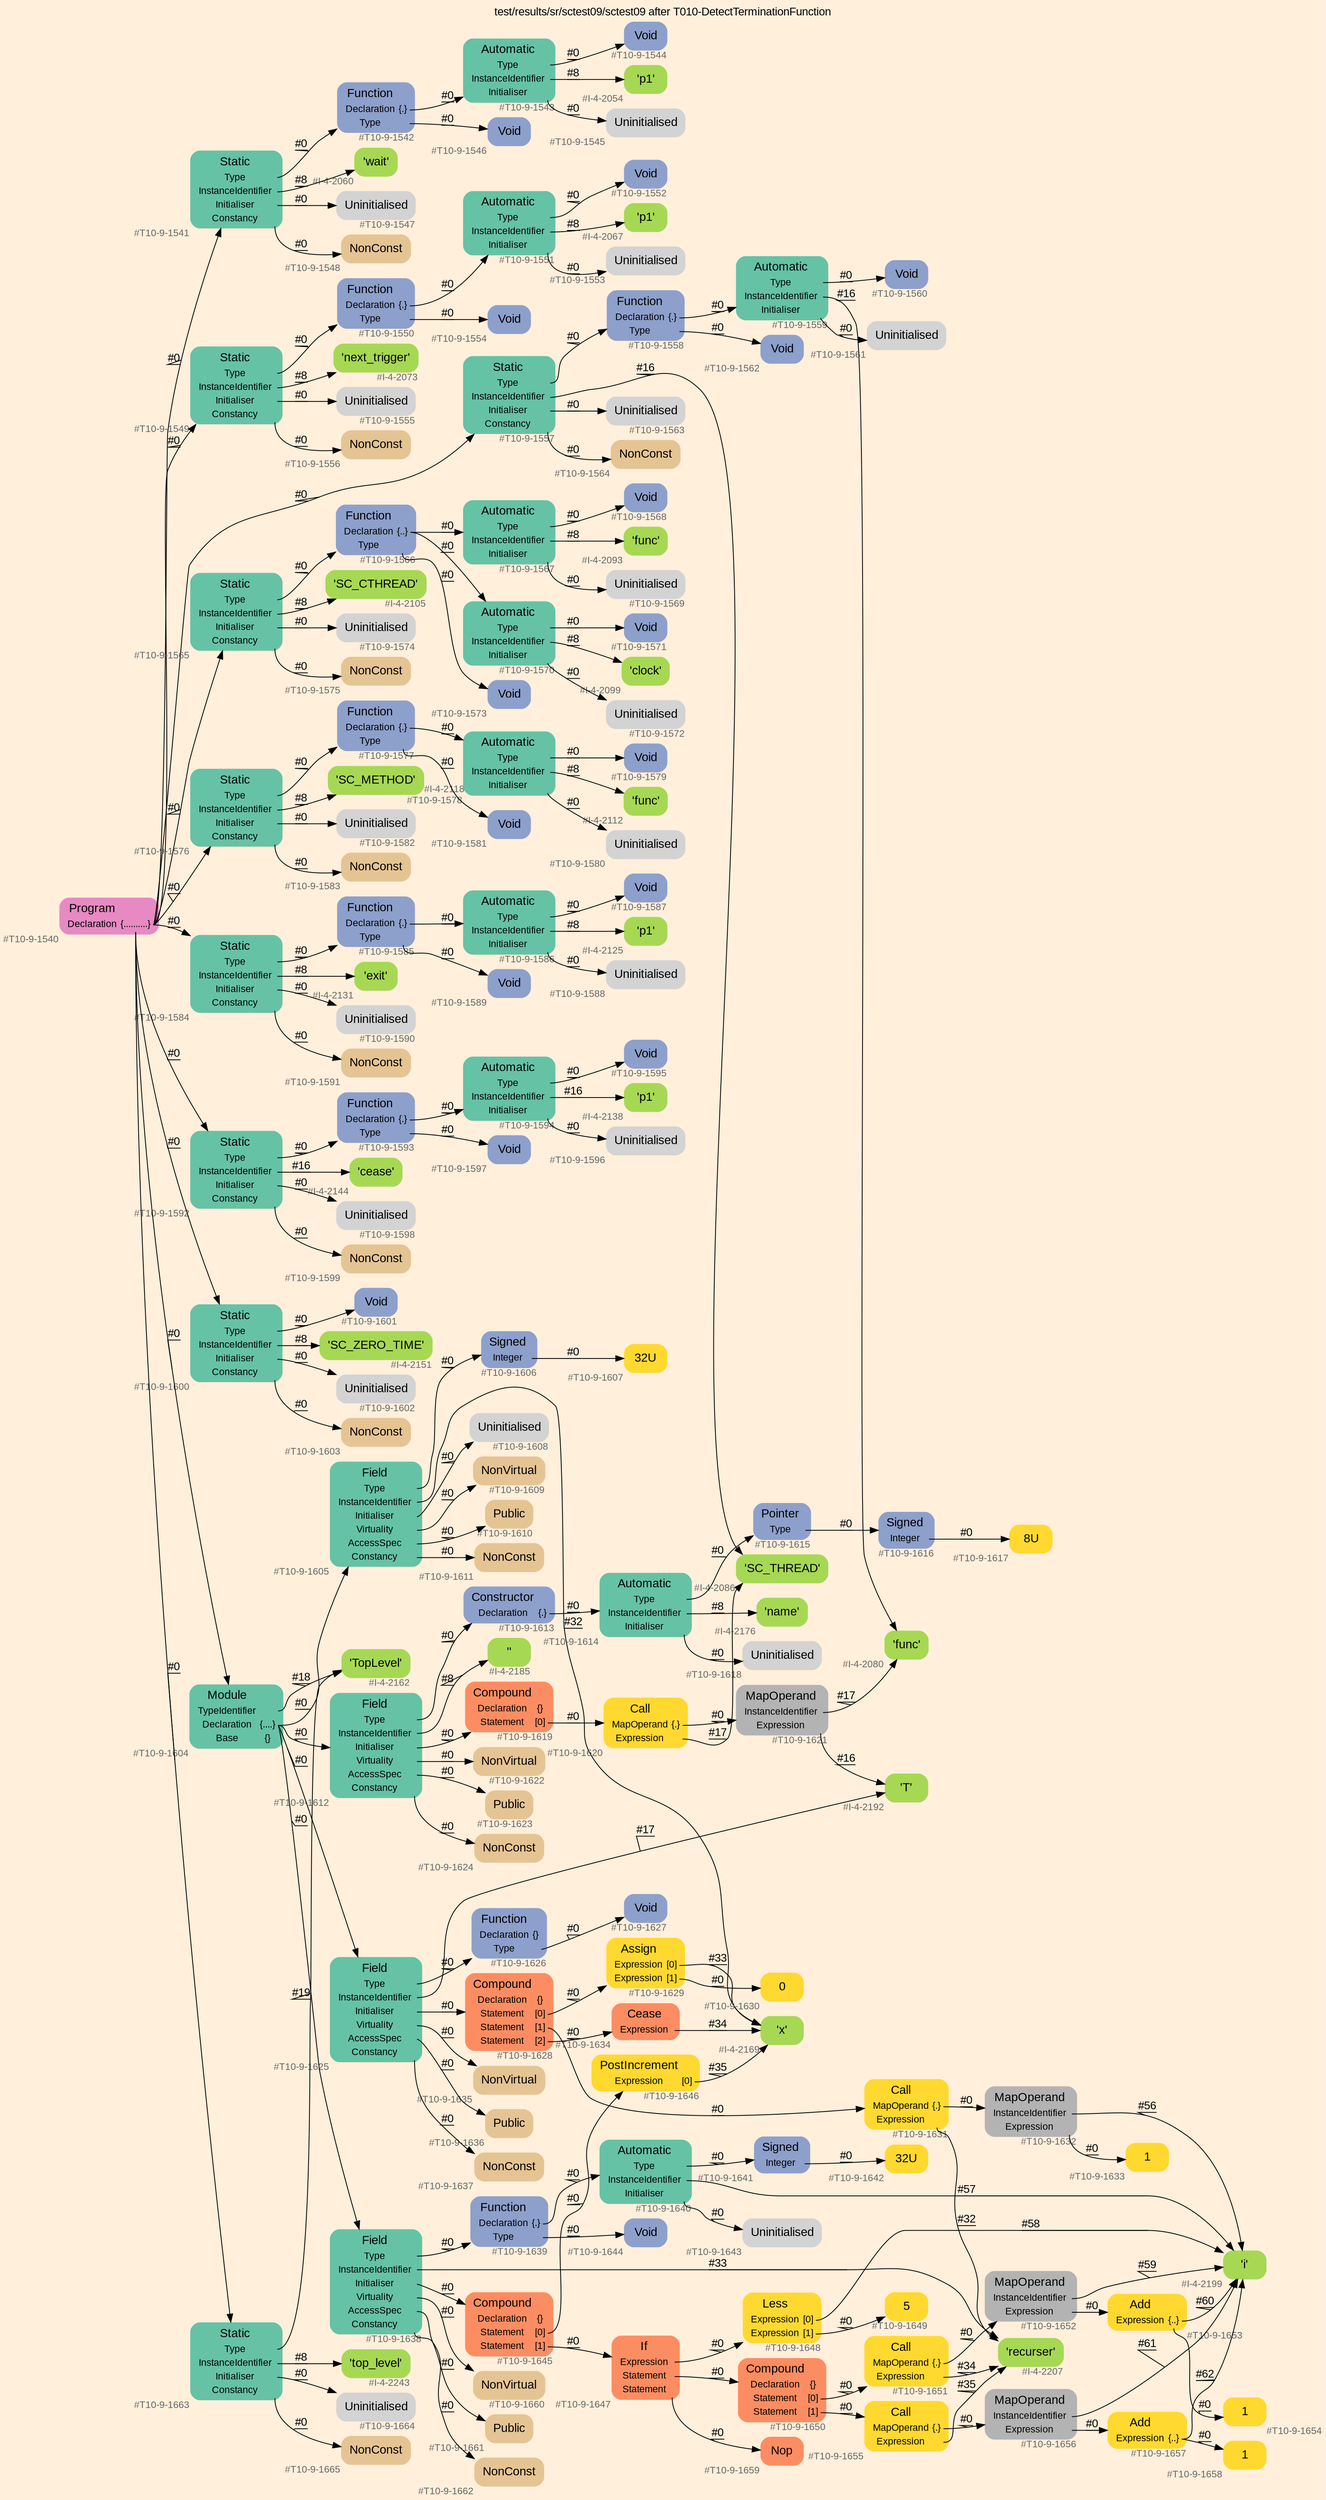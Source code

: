 digraph "test/results/sr/sctest09/sctest09 after T010-DetectTerminationFunction" {
label = "test/results/sr/sctest09/sctest09 after T010-DetectTerminationFunction"
labelloc = t
graph [
    rankdir = "LR"
    ranksep = 0.3
    bgcolor = antiquewhite1
    color = black
    fontcolor = black
    fontname = "Arial"
];
node [
    fontname = "Arial"
];
edge [
    fontname = "Arial"
];

// -------------------- node figure --------------------
// -------- block #T10-9-1540 ----------
"#T10-9-1540" [
    fillcolor = "/set28/4"
    xlabel = "#T10-9-1540"
    fontsize = "12"
    fontcolor = grey40
    shape = "plaintext"
    label = <<TABLE BORDER="0" CELLBORDER="0" CELLSPACING="0">
     <TR><TD><FONT COLOR="black" POINT-SIZE="15">Program</FONT></TD></TR>
     <TR><TD><FONT COLOR="black" POINT-SIZE="12">Declaration</FONT></TD><TD PORT="port0"><FONT COLOR="black" POINT-SIZE="12">{..........}</FONT></TD></TR>
    </TABLE>>
    style = "rounded,filled"
];

// -------- block #T10-9-1541 ----------
"#T10-9-1541" [
    fillcolor = "/set28/1"
    xlabel = "#T10-9-1541"
    fontsize = "12"
    fontcolor = grey40
    shape = "plaintext"
    label = <<TABLE BORDER="0" CELLBORDER="0" CELLSPACING="0">
     <TR><TD><FONT COLOR="black" POINT-SIZE="15">Static</FONT></TD></TR>
     <TR><TD><FONT COLOR="black" POINT-SIZE="12">Type</FONT></TD><TD PORT="port0"></TD></TR>
     <TR><TD><FONT COLOR="black" POINT-SIZE="12">InstanceIdentifier</FONT></TD><TD PORT="port1"></TD></TR>
     <TR><TD><FONT COLOR="black" POINT-SIZE="12">Initialiser</FONT></TD><TD PORT="port2"></TD></TR>
     <TR><TD><FONT COLOR="black" POINT-SIZE="12">Constancy</FONT></TD><TD PORT="port3"></TD></TR>
    </TABLE>>
    style = "rounded,filled"
];

// -------- block #T10-9-1542 ----------
"#T10-9-1542" [
    fillcolor = "/set28/3"
    xlabel = "#T10-9-1542"
    fontsize = "12"
    fontcolor = grey40
    shape = "plaintext"
    label = <<TABLE BORDER="0" CELLBORDER="0" CELLSPACING="0">
     <TR><TD><FONT COLOR="black" POINT-SIZE="15">Function</FONT></TD></TR>
     <TR><TD><FONT COLOR="black" POINT-SIZE="12">Declaration</FONT></TD><TD PORT="port0"><FONT COLOR="black" POINT-SIZE="12">{.}</FONT></TD></TR>
     <TR><TD><FONT COLOR="black" POINT-SIZE="12">Type</FONT></TD><TD PORT="port1"></TD></TR>
    </TABLE>>
    style = "rounded,filled"
];

// -------- block #T10-9-1543 ----------
"#T10-9-1543" [
    fillcolor = "/set28/1"
    xlabel = "#T10-9-1543"
    fontsize = "12"
    fontcolor = grey40
    shape = "plaintext"
    label = <<TABLE BORDER="0" CELLBORDER="0" CELLSPACING="0">
     <TR><TD><FONT COLOR="black" POINT-SIZE="15">Automatic</FONT></TD></TR>
     <TR><TD><FONT COLOR="black" POINT-SIZE="12">Type</FONT></TD><TD PORT="port0"></TD></TR>
     <TR><TD><FONT COLOR="black" POINT-SIZE="12">InstanceIdentifier</FONT></TD><TD PORT="port1"></TD></TR>
     <TR><TD><FONT COLOR="black" POINT-SIZE="12">Initialiser</FONT></TD><TD PORT="port2"></TD></TR>
    </TABLE>>
    style = "rounded,filled"
];

// -------- block #T10-9-1544 ----------
"#T10-9-1544" [
    fillcolor = "/set28/3"
    xlabel = "#T10-9-1544"
    fontsize = "12"
    fontcolor = grey40
    shape = "plaintext"
    label = <<TABLE BORDER="0" CELLBORDER="0" CELLSPACING="0">
     <TR><TD><FONT COLOR="black" POINT-SIZE="15">Void</FONT></TD></TR>
    </TABLE>>
    style = "rounded,filled"
];

// -------- block #I-4-2054 ----------
"#I-4-2054" [
    fillcolor = "/set28/5"
    xlabel = "#I-4-2054"
    fontsize = "12"
    fontcolor = grey40
    shape = "plaintext"
    label = <<TABLE BORDER="0" CELLBORDER="0" CELLSPACING="0">
     <TR><TD><FONT COLOR="black" POINT-SIZE="15">'p1'</FONT></TD></TR>
    </TABLE>>
    style = "rounded,filled"
];

// -------- block #T10-9-1545 ----------
"#T10-9-1545" [
    xlabel = "#T10-9-1545"
    fontsize = "12"
    fontcolor = grey40
    shape = "plaintext"
    label = <<TABLE BORDER="0" CELLBORDER="0" CELLSPACING="0">
     <TR><TD><FONT COLOR="black" POINT-SIZE="15">Uninitialised</FONT></TD></TR>
    </TABLE>>
    style = "rounded,filled"
];

// -------- block #T10-9-1546 ----------
"#T10-9-1546" [
    fillcolor = "/set28/3"
    xlabel = "#T10-9-1546"
    fontsize = "12"
    fontcolor = grey40
    shape = "plaintext"
    label = <<TABLE BORDER="0" CELLBORDER="0" CELLSPACING="0">
     <TR><TD><FONT COLOR="black" POINT-SIZE="15">Void</FONT></TD></TR>
    </TABLE>>
    style = "rounded,filled"
];

// -------- block #I-4-2060 ----------
"#I-4-2060" [
    fillcolor = "/set28/5"
    xlabel = "#I-4-2060"
    fontsize = "12"
    fontcolor = grey40
    shape = "plaintext"
    label = <<TABLE BORDER="0" CELLBORDER="0" CELLSPACING="0">
     <TR><TD><FONT COLOR="black" POINT-SIZE="15">'wait'</FONT></TD></TR>
    </TABLE>>
    style = "rounded,filled"
];

// -------- block #T10-9-1547 ----------
"#T10-9-1547" [
    xlabel = "#T10-9-1547"
    fontsize = "12"
    fontcolor = grey40
    shape = "plaintext"
    label = <<TABLE BORDER="0" CELLBORDER="0" CELLSPACING="0">
     <TR><TD><FONT COLOR="black" POINT-SIZE="15">Uninitialised</FONT></TD></TR>
    </TABLE>>
    style = "rounded,filled"
];

// -------- block #T10-9-1548 ----------
"#T10-9-1548" [
    fillcolor = "/set28/7"
    xlabel = "#T10-9-1548"
    fontsize = "12"
    fontcolor = grey40
    shape = "plaintext"
    label = <<TABLE BORDER="0" CELLBORDER="0" CELLSPACING="0">
     <TR><TD><FONT COLOR="black" POINT-SIZE="15">NonConst</FONT></TD></TR>
    </TABLE>>
    style = "rounded,filled"
];

// -------- block #T10-9-1549 ----------
"#T10-9-1549" [
    fillcolor = "/set28/1"
    xlabel = "#T10-9-1549"
    fontsize = "12"
    fontcolor = grey40
    shape = "plaintext"
    label = <<TABLE BORDER="0" CELLBORDER="0" CELLSPACING="0">
     <TR><TD><FONT COLOR="black" POINT-SIZE="15">Static</FONT></TD></TR>
     <TR><TD><FONT COLOR="black" POINT-SIZE="12">Type</FONT></TD><TD PORT="port0"></TD></TR>
     <TR><TD><FONT COLOR="black" POINT-SIZE="12">InstanceIdentifier</FONT></TD><TD PORT="port1"></TD></TR>
     <TR><TD><FONT COLOR="black" POINT-SIZE="12">Initialiser</FONT></TD><TD PORT="port2"></TD></TR>
     <TR><TD><FONT COLOR="black" POINT-SIZE="12">Constancy</FONT></TD><TD PORT="port3"></TD></TR>
    </TABLE>>
    style = "rounded,filled"
];

// -------- block #T10-9-1550 ----------
"#T10-9-1550" [
    fillcolor = "/set28/3"
    xlabel = "#T10-9-1550"
    fontsize = "12"
    fontcolor = grey40
    shape = "plaintext"
    label = <<TABLE BORDER="0" CELLBORDER="0" CELLSPACING="0">
     <TR><TD><FONT COLOR="black" POINT-SIZE="15">Function</FONT></TD></TR>
     <TR><TD><FONT COLOR="black" POINT-SIZE="12">Declaration</FONT></TD><TD PORT="port0"><FONT COLOR="black" POINT-SIZE="12">{.}</FONT></TD></TR>
     <TR><TD><FONT COLOR="black" POINT-SIZE="12">Type</FONT></TD><TD PORT="port1"></TD></TR>
    </TABLE>>
    style = "rounded,filled"
];

// -------- block #T10-9-1551 ----------
"#T10-9-1551" [
    fillcolor = "/set28/1"
    xlabel = "#T10-9-1551"
    fontsize = "12"
    fontcolor = grey40
    shape = "plaintext"
    label = <<TABLE BORDER="0" CELLBORDER="0" CELLSPACING="0">
     <TR><TD><FONT COLOR="black" POINT-SIZE="15">Automatic</FONT></TD></TR>
     <TR><TD><FONT COLOR="black" POINT-SIZE="12">Type</FONT></TD><TD PORT="port0"></TD></TR>
     <TR><TD><FONT COLOR="black" POINT-SIZE="12">InstanceIdentifier</FONT></TD><TD PORT="port1"></TD></TR>
     <TR><TD><FONT COLOR="black" POINT-SIZE="12">Initialiser</FONT></TD><TD PORT="port2"></TD></TR>
    </TABLE>>
    style = "rounded,filled"
];

// -------- block #T10-9-1552 ----------
"#T10-9-1552" [
    fillcolor = "/set28/3"
    xlabel = "#T10-9-1552"
    fontsize = "12"
    fontcolor = grey40
    shape = "plaintext"
    label = <<TABLE BORDER="0" CELLBORDER="0" CELLSPACING="0">
     <TR><TD><FONT COLOR="black" POINT-SIZE="15">Void</FONT></TD></TR>
    </TABLE>>
    style = "rounded,filled"
];

// -------- block #I-4-2067 ----------
"#I-4-2067" [
    fillcolor = "/set28/5"
    xlabel = "#I-4-2067"
    fontsize = "12"
    fontcolor = grey40
    shape = "plaintext"
    label = <<TABLE BORDER="0" CELLBORDER="0" CELLSPACING="0">
     <TR><TD><FONT COLOR="black" POINT-SIZE="15">'p1'</FONT></TD></TR>
    </TABLE>>
    style = "rounded,filled"
];

// -------- block #T10-9-1553 ----------
"#T10-9-1553" [
    xlabel = "#T10-9-1553"
    fontsize = "12"
    fontcolor = grey40
    shape = "plaintext"
    label = <<TABLE BORDER="0" CELLBORDER="0" CELLSPACING="0">
     <TR><TD><FONT COLOR="black" POINT-SIZE="15">Uninitialised</FONT></TD></TR>
    </TABLE>>
    style = "rounded,filled"
];

// -------- block #T10-9-1554 ----------
"#T10-9-1554" [
    fillcolor = "/set28/3"
    xlabel = "#T10-9-1554"
    fontsize = "12"
    fontcolor = grey40
    shape = "plaintext"
    label = <<TABLE BORDER="0" CELLBORDER="0" CELLSPACING="0">
     <TR><TD><FONT COLOR="black" POINT-SIZE="15">Void</FONT></TD></TR>
    </TABLE>>
    style = "rounded,filled"
];

// -------- block #I-4-2073 ----------
"#I-4-2073" [
    fillcolor = "/set28/5"
    xlabel = "#I-4-2073"
    fontsize = "12"
    fontcolor = grey40
    shape = "plaintext"
    label = <<TABLE BORDER="0" CELLBORDER="0" CELLSPACING="0">
     <TR><TD><FONT COLOR="black" POINT-SIZE="15">'next_trigger'</FONT></TD></TR>
    </TABLE>>
    style = "rounded,filled"
];

// -------- block #T10-9-1555 ----------
"#T10-9-1555" [
    xlabel = "#T10-9-1555"
    fontsize = "12"
    fontcolor = grey40
    shape = "plaintext"
    label = <<TABLE BORDER="0" CELLBORDER="0" CELLSPACING="0">
     <TR><TD><FONT COLOR="black" POINT-SIZE="15">Uninitialised</FONT></TD></TR>
    </TABLE>>
    style = "rounded,filled"
];

// -------- block #T10-9-1556 ----------
"#T10-9-1556" [
    fillcolor = "/set28/7"
    xlabel = "#T10-9-1556"
    fontsize = "12"
    fontcolor = grey40
    shape = "plaintext"
    label = <<TABLE BORDER="0" CELLBORDER="0" CELLSPACING="0">
     <TR><TD><FONT COLOR="black" POINT-SIZE="15">NonConst</FONT></TD></TR>
    </TABLE>>
    style = "rounded,filled"
];

// -------- block #T10-9-1557 ----------
"#T10-9-1557" [
    fillcolor = "/set28/1"
    xlabel = "#T10-9-1557"
    fontsize = "12"
    fontcolor = grey40
    shape = "plaintext"
    label = <<TABLE BORDER="0" CELLBORDER="0" CELLSPACING="0">
     <TR><TD><FONT COLOR="black" POINT-SIZE="15">Static</FONT></TD></TR>
     <TR><TD><FONT COLOR="black" POINT-SIZE="12">Type</FONT></TD><TD PORT="port0"></TD></TR>
     <TR><TD><FONT COLOR="black" POINT-SIZE="12">InstanceIdentifier</FONT></TD><TD PORT="port1"></TD></TR>
     <TR><TD><FONT COLOR="black" POINT-SIZE="12">Initialiser</FONT></TD><TD PORT="port2"></TD></TR>
     <TR><TD><FONT COLOR="black" POINT-SIZE="12">Constancy</FONT></TD><TD PORT="port3"></TD></TR>
    </TABLE>>
    style = "rounded,filled"
];

// -------- block #T10-9-1558 ----------
"#T10-9-1558" [
    fillcolor = "/set28/3"
    xlabel = "#T10-9-1558"
    fontsize = "12"
    fontcolor = grey40
    shape = "plaintext"
    label = <<TABLE BORDER="0" CELLBORDER="0" CELLSPACING="0">
     <TR><TD><FONT COLOR="black" POINT-SIZE="15">Function</FONT></TD></TR>
     <TR><TD><FONT COLOR="black" POINT-SIZE="12">Declaration</FONT></TD><TD PORT="port0"><FONT COLOR="black" POINT-SIZE="12">{.}</FONT></TD></TR>
     <TR><TD><FONT COLOR="black" POINT-SIZE="12">Type</FONT></TD><TD PORT="port1"></TD></TR>
    </TABLE>>
    style = "rounded,filled"
];

// -------- block #T10-9-1559 ----------
"#T10-9-1559" [
    fillcolor = "/set28/1"
    xlabel = "#T10-9-1559"
    fontsize = "12"
    fontcolor = grey40
    shape = "plaintext"
    label = <<TABLE BORDER="0" CELLBORDER="0" CELLSPACING="0">
     <TR><TD><FONT COLOR="black" POINT-SIZE="15">Automatic</FONT></TD></TR>
     <TR><TD><FONT COLOR="black" POINT-SIZE="12">Type</FONT></TD><TD PORT="port0"></TD></TR>
     <TR><TD><FONT COLOR="black" POINT-SIZE="12">InstanceIdentifier</FONT></TD><TD PORT="port1"></TD></TR>
     <TR><TD><FONT COLOR="black" POINT-SIZE="12">Initialiser</FONT></TD><TD PORT="port2"></TD></TR>
    </TABLE>>
    style = "rounded,filled"
];

// -------- block #T10-9-1560 ----------
"#T10-9-1560" [
    fillcolor = "/set28/3"
    xlabel = "#T10-9-1560"
    fontsize = "12"
    fontcolor = grey40
    shape = "plaintext"
    label = <<TABLE BORDER="0" CELLBORDER="0" CELLSPACING="0">
     <TR><TD><FONT COLOR="black" POINT-SIZE="15">Void</FONT></TD></TR>
    </TABLE>>
    style = "rounded,filled"
];

// -------- block #I-4-2080 ----------
"#I-4-2080" [
    fillcolor = "/set28/5"
    xlabel = "#I-4-2080"
    fontsize = "12"
    fontcolor = grey40
    shape = "plaintext"
    label = <<TABLE BORDER="0" CELLBORDER="0" CELLSPACING="0">
     <TR><TD><FONT COLOR="black" POINT-SIZE="15">'func'</FONT></TD></TR>
    </TABLE>>
    style = "rounded,filled"
];

// -------- block #T10-9-1561 ----------
"#T10-9-1561" [
    xlabel = "#T10-9-1561"
    fontsize = "12"
    fontcolor = grey40
    shape = "plaintext"
    label = <<TABLE BORDER="0" CELLBORDER="0" CELLSPACING="0">
     <TR><TD><FONT COLOR="black" POINT-SIZE="15">Uninitialised</FONT></TD></TR>
    </TABLE>>
    style = "rounded,filled"
];

// -------- block #T10-9-1562 ----------
"#T10-9-1562" [
    fillcolor = "/set28/3"
    xlabel = "#T10-9-1562"
    fontsize = "12"
    fontcolor = grey40
    shape = "plaintext"
    label = <<TABLE BORDER="0" CELLBORDER="0" CELLSPACING="0">
     <TR><TD><FONT COLOR="black" POINT-SIZE="15">Void</FONT></TD></TR>
    </TABLE>>
    style = "rounded,filled"
];

// -------- block #I-4-2086 ----------
"#I-4-2086" [
    fillcolor = "/set28/5"
    xlabel = "#I-4-2086"
    fontsize = "12"
    fontcolor = grey40
    shape = "plaintext"
    label = <<TABLE BORDER="0" CELLBORDER="0" CELLSPACING="0">
     <TR><TD><FONT COLOR="black" POINT-SIZE="15">'SC_THREAD'</FONT></TD></TR>
    </TABLE>>
    style = "rounded,filled"
];

// -------- block #T10-9-1563 ----------
"#T10-9-1563" [
    xlabel = "#T10-9-1563"
    fontsize = "12"
    fontcolor = grey40
    shape = "plaintext"
    label = <<TABLE BORDER="0" CELLBORDER="0" CELLSPACING="0">
     <TR><TD><FONT COLOR="black" POINT-SIZE="15">Uninitialised</FONT></TD></TR>
    </TABLE>>
    style = "rounded,filled"
];

// -------- block #T10-9-1564 ----------
"#T10-9-1564" [
    fillcolor = "/set28/7"
    xlabel = "#T10-9-1564"
    fontsize = "12"
    fontcolor = grey40
    shape = "plaintext"
    label = <<TABLE BORDER="0" CELLBORDER="0" CELLSPACING="0">
     <TR><TD><FONT COLOR="black" POINT-SIZE="15">NonConst</FONT></TD></TR>
    </TABLE>>
    style = "rounded,filled"
];

// -------- block #T10-9-1565 ----------
"#T10-9-1565" [
    fillcolor = "/set28/1"
    xlabel = "#T10-9-1565"
    fontsize = "12"
    fontcolor = grey40
    shape = "plaintext"
    label = <<TABLE BORDER="0" CELLBORDER="0" CELLSPACING="0">
     <TR><TD><FONT COLOR="black" POINT-SIZE="15">Static</FONT></TD></TR>
     <TR><TD><FONT COLOR="black" POINT-SIZE="12">Type</FONT></TD><TD PORT="port0"></TD></TR>
     <TR><TD><FONT COLOR="black" POINT-SIZE="12">InstanceIdentifier</FONT></TD><TD PORT="port1"></TD></TR>
     <TR><TD><FONT COLOR="black" POINT-SIZE="12">Initialiser</FONT></TD><TD PORT="port2"></TD></TR>
     <TR><TD><FONT COLOR="black" POINT-SIZE="12">Constancy</FONT></TD><TD PORT="port3"></TD></TR>
    </TABLE>>
    style = "rounded,filled"
];

// -------- block #T10-9-1566 ----------
"#T10-9-1566" [
    fillcolor = "/set28/3"
    xlabel = "#T10-9-1566"
    fontsize = "12"
    fontcolor = grey40
    shape = "plaintext"
    label = <<TABLE BORDER="0" CELLBORDER="0" CELLSPACING="0">
     <TR><TD><FONT COLOR="black" POINT-SIZE="15">Function</FONT></TD></TR>
     <TR><TD><FONT COLOR="black" POINT-SIZE="12">Declaration</FONT></TD><TD PORT="port0"><FONT COLOR="black" POINT-SIZE="12">{..}</FONT></TD></TR>
     <TR><TD><FONT COLOR="black" POINT-SIZE="12">Type</FONT></TD><TD PORT="port1"></TD></TR>
    </TABLE>>
    style = "rounded,filled"
];

// -------- block #T10-9-1567 ----------
"#T10-9-1567" [
    fillcolor = "/set28/1"
    xlabel = "#T10-9-1567"
    fontsize = "12"
    fontcolor = grey40
    shape = "plaintext"
    label = <<TABLE BORDER="0" CELLBORDER="0" CELLSPACING="0">
     <TR><TD><FONT COLOR="black" POINT-SIZE="15">Automatic</FONT></TD></TR>
     <TR><TD><FONT COLOR="black" POINT-SIZE="12">Type</FONT></TD><TD PORT="port0"></TD></TR>
     <TR><TD><FONT COLOR="black" POINT-SIZE="12">InstanceIdentifier</FONT></TD><TD PORT="port1"></TD></TR>
     <TR><TD><FONT COLOR="black" POINT-SIZE="12">Initialiser</FONT></TD><TD PORT="port2"></TD></TR>
    </TABLE>>
    style = "rounded,filled"
];

// -------- block #T10-9-1568 ----------
"#T10-9-1568" [
    fillcolor = "/set28/3"
    xlabel = "#T10-9-1568"
    fontsize = "12"
    fontcolor = grey40
    shape = "plaintext"
    label = <<TABLE BORDER="0" CELLBORDER="0" CELLSPACING="0">
     <TR><TD><FONT COLOR="black" POINT-SIZE="15">Void</FONT></TD></TR>
    </TABLE>>
    style = "rounded,filled"
];

// -------- block #I-4-2093 ----------
"#I-4-2093" [
    fillcolor = "/set28/5"
    xlabel = "#I-4-2093"
    fontsize = "12"
    fontcolor = grey40
    shape = "plaintext"
    label = <<TABLE BORDER="0" CELLBORDER="0" CELLSPACING="0">
     <TR><TD><FONT COLOR="black" POINT-SIZE="15">'func'</FONT></TD></TR>
    </TABLE>>
    style = "rounded,filled"
];

// -------- block #T10-9-1569 ----------
"#T10-9-1569" [
    xlabel = "#T10-9-1569"
    fontsize = "12"
    fontcolor = grey40
    shape = "plaintext"
    label = <<TABLE BORDER="0" CELLBORDER="0" CELLSPACING="0">
     <TR><TD><FONT COLOR="black" POINT-SIZE="15">Uninitialised</FONT></TD></TR>
    </TABLE>>
    style = "rounded,filled"
];

// -------- block #T10-9-1570 ----------
"#T10-9-1570" [
    fillcolor = "/set28/1"
    xlabel = "#T10-9-1570"
    fontsize = "12"
    fontcolor = grey40
    shape = "plaintext"
    label = <<TABLE BORDER="0" CELLBORDER="0" CELLSPACING="0">
     <TR><TD><FONT COLOR="black" POINT-SIZE="15">Automatic</FONT></TD></TR>
     <TR><TD><FONT COLOR="black" POINT-SIZE="12">Type</FONT></TD><TD PORT="port0"></TD></TR>
     <TR><TD><FONT COLOR="black" POINT-SIZE="12">InstanceIdentifier</FONT></TD><TD PORT="port1"></TD></TR>
     <TR><TD><FONT COLOR="black" POINT-SIZE="12">Initialiser</FONT></TD><TD PORT="port2"></TD></TR>
    </TABLE>>
    style = "rounded,filled"
];

// -------- block #T10-9-1571 ----------
"#T10-9-1571" [
    fillcolor = "/set28/3"
    xlabel = "#T10-9-1571"
    fontsize = "12"
    fontcolor = grey40
    shape = "plaintext"
    label = <<TABLE BORDER="0" CELLBORDER="0" CELLSPACING="0">
     <TR><TD><FONT COLOR="black" POINT-SIZE="15">Void</FONT></TD></TR>
    </TABLE>>
    style = "rounded,filled"
];

// -------- block #I-4-2099 ----------
"#I-4-2099" [
    fillcolor = "/set28/5"
    xlabel = "#I-4-2099"
    fontsize = "12"
    fontcolor = grey40
    shape = "plaintext"
    label = <<TABLE BORDER="0" CELLBORDER="0" CELLSPACING="0">
     <TR><TD><FONT COLOR="black" POINT-SIZE="15">'clock'</FONT></TD></TR>
    </TABLE>>
    style = "rounded,filled"
];

// -------- block #T10-9-1572 ----------
"#T10-9-1572" [
    xlabel = "#T10-9-1572"
    fontsize = "12"
    fontcolor = grey40
    shape = "plaintext"
    label = <<TABLE BORDER="0" CELLBORDER="0" CELLSPACING="0">
     <TR><TD><FONT COLOR="black" POINT-SIZE="15">Uninitialised</FONT></TD></TR>
    </TABLE>>
    style = "rounded,filled"
];

// -------- block #T10-9-1573 ----------
"#T10-9-1573" [
    fillcolor = "/set28/3"
    xlabel = "#T10-9-1573"
    fontsize = "12"
    fontcolor = grey40
    shape = "plaintext"
    label = <<TABLE BORDER="0" CELLBORDER="0" CELLSPACING="0">
     <TR><TD><FONT COLOR="black" POINT-SIZE="15">Void</FONT></TD></TR>
    </TABLE>>
    style = "rounded,filled"
];

// -------- block #I-4-2105 ----------
"#I-4-2105" [
    fillcolor = "/set28/5"
    xlabel = "#I-4-2105"
    fontsize = "12"
    fontcolor = grey40
    shape = "plaintext"
    label = <<TABLE BORDER="0" CELLBORDER="0" CELLSPACING="0">
     <TR><TD><FONT COLOR="black" POINT-SIZE="15">'SC_CTHREAD'</FONT></TD></TR>
    </TABLE>>
    style = "rounded,filled"
];

// -------- block #T10-9-1574 ----------
"#T10-9-1574" [
    xlabel = "#T10-9-1574"
    fontsize = "12"
    fontcolor = grey40
    shape = "plaintext"
    label = <<TABLE BORDER="0" CELLBORDER="0" CELLSPACING="0">
     <TR><TD><FONT COLOR="black" POINT-SIZE="15">Uninitialised</FONT></TD></TR>
    </TABLE>>
    style = "rounded,filled"
];

// -------- block #T10-9-1575 ----------
"#T10-9-1575" [
    fillcolor = "/set28/7"
    xlabel = "#T10-9-1575"
    fontsize = "12"
    fontcolor = grey40
    shape = "plaintext"
    label = <<TABLE BORDER="0" CELLBORDER="0" CELLSPACING="0">
     <TR><TD><FONT COLOR="black" POINT-SIZE="15">NonConst</FONT></TD></TR>
    </TABLE>>
    style = "rounded,filled"
];

// -------- block #T10-9-1576 ----------
"#T10-9-1576" [
    fillcolor = "/set28/1"
    xlabel = "#T10-9-1576"
    fontsize = "12"
    fontcolor = grey40
    shape = "plaintext"
    label = <<TABLE BORDER="0" CELLBORDER="0" CELLSPACING="0">
     <TR><TD><FONT COLOR="black" POINT-SIZE="15">Static</FONT></TD></TR>
     <TR><TD><FONT COLOR="black" POINT-SIZE="12">Type</FONT></TD><TD PORT="port0"></TD></TR>
     <TR><TD><FONT COLOR="black" POINT-SIZE="12">InstanceIdentifier</FONT></TD><TD PORT="port1"></TD></TR>
     <TR><TD><FONT COLOR="black" POINT-SIZE="12">Initialiser</FONT></TD><TD PORT="port2"></TD></TR>
     <TR><TD><FONT COLOR="black" POINT-SIZE="12">Constancy</FONT></TD><TD PORT="port3"></TD></TR>
    </TABLE>>
    style = "rounded,filled"
];

// -------- block #T10-9-1577 ----------
"#T10-9-1577" [
    fillcolor = "/set28/3"
    xlabel = "#T10-9-1577"
    fontsize = "12"
    fontcolor = grey40
    shape = "plaintext"
    label = <<TABLE BORDER="0" CELLBORDER="0" CELLSPACING="0">
     <TR><TD><FONT COLOR="black" POINT-SIZE="15">Function</FONT></TD></TR>
     <TR><TD><FONT COLOR="black" POINT-SIZE="12">Declaration</FONT></TD><TD PORT="port0"><FONT COLOR="black" POINT-SIZE="12">{.}</FONT></TD></TR>
     <TR><TD><FONT COLOR="black" POINT-SIZE="12">Type</FONT></TD><TD PORT="port1"></TD></TR>
    </TABLE>>
    style = "rounded,filled"
];

// -------- block #T10-9-1578 ----------
"#T10-9-1578" [
    fillcolor = "/set28/1"
    xlabel = "#T10-9-1578"
    fontsize = "12"
    fontcolor = grey40
    shape = "plaintext"
    label = <<TABLE BORDER="0" CELLBORDER="0" CELLSPACING="0">
     <TR><TD><FONT COLOR="black" POINT-SIZE="15">Automatic</FONT></TD></TR>
     <TR><TD><FONT COLOR="black" POINT-SIZE="12">Type</FONT></TD><TD PORT="port0"></TD></TR>
     <TR><TD><FONT COLOR="black" POINT-SIZE="12">InstanceIdentifier</FONT></TD><TD PORT="port1"></TD></TR>
     <TR><TD><FONT COLOR="black" POINT-SIZE="12">Initialiser</FONT></TD><TD PORT="port2"></TD></TR>
    </TABLE>>
    style = "rounded,filled"
];

// -------- block #T10-9-1579 ----------
"#T10-9-1579" [
    fillcolor = "/set28/3"
    xlabel = "#T10-9-1579"
    fontsize = "12"
    fontcolor = grey40
    shape = "plaintext"
    label = <<TABLE BORDER="0" CELLBORDER="0" CELLSPACING="0">
     <TR><TD><FONT COLOR="black" POINT-SIZE="15">Void</FONT></TD></TR>
    </TABLE>>
    style = "rounded,filled"
];

// -------- block #I-4-2112 ----------
"#I-4-2112" [
    fillcolor = "/set28/5"
    xlabel = "#I-4-2112"
    fontsize = "12"
    fontcolor = grey40
    shape = "plaintext"
    label = <<TABLE BORDER="0" CELLBORDER="0" CELLSPACING="0">
     <TR><TD><FONT COLOR="black" POINT-SIZE="15">'func'</FONT></TD></TR>
    </TABLE>>
    style = "rounded,filled"
];

// -------- block #T10-9-1580 ----------
"#T10-9-1580" [
    xlabel = "#T10-9-1580"
    fontsize = "12"
    fontcolor = grey40
    shape = "plaintext"
    label = <<TABLE BORDER="0" CELLBORDER="0" CELLSPACING="0">
     <TR><TD><FONT COLOR="black" POINT-SIZE="15">Uninitialised</FONT></TD></TR>
    </TABLE>>
    style = "rounded,filled"
];

// -------- block #T10-9-1581 ----------
"#T10-9-1581" [
    fillcolor = "/set28/3"
    xlabel = "#T10-9-1581"
    fontsize = "12"
    fontcolor = grey40
    shape = "plaintext"
    label = <<TABLE BORDER="0" CELLBORDER="0" CELLSPACING="0">
     <TR><TD><FONT COLOR="black" POINT-SIZE="15">Void</FONT></TD></TR>
    </TABLE>>
    style = "rounded,filled"
];

// -------- block #I-4-2118 ----------
"#I-4-2118" [
    fillcolor = "/set28/5"
    xlabel = "#I-4-2118"
    fontsize = "12"
    fontcolor = grey40
    shape = "plaintext"
    label = <<TABLE BORDER="0" CELLBORDER="0" CELLSPACING="0">
     <TR><TD><FONT COLOR="black" POINT-SIZE="15">'SC_METHOD'</FONT></TD></TR>
    </TABLE>>
    style = "rounded,filled"
];

// -------- block #T10-9-1582 ----------
"#T10-9-1582" [
    xlabel = "#T10-9-1582"
    fontsize = "12"
    fontcolor = grey40
    shape = "plaintext"
    label = <<TABLE BORDER="0" CELLBORDER="0" CELLSPACING="0">
     <TR><TD><FONT COLOR="black" POINT-SIZE="15">Uninitialised</FONT></TD></TR>
    </TABLE>>
    style = "rounded,filled"
];

// -------- block #T10-9-1583 ----------
"#T10-9-1583" [
    fillcolor = "/set28/7"
    xlabel = "#T10-9-1583"
    fontsize = "12"
    fontcolor = grey40
    shape = "plaintext"
    label = <<TABLE BORDER="0" CELLBORDER="0" CELLSPACING="0">
     <TR><TD><FONT COLOR="black" POINT-SIZE="15">NonConst</FONT></TD></TR>
    </TABLE>>
    style = "rounded,filled"
];

// -------- block #T10-9-1584 ----------
"#T10-9-1584" [
    fillcolor = "/set28/1"
    xlabel = "#T10-9-1584"
    fontsize = "12"
    fontcolor = grey40
    shape = "plaintext"
    label = <<TABLE BORDER="0" CELLBORDER="0" CELLSPACING="0">
     <TR><TD><FONT COLOR="black" POINT-SIZE="15">Static</FONT></TD></TR>
     <TR><TD><FONT COLOR="black" POINT-SIZE="12">Type</FONT></TD><TD PORT="port0"></TD></TR>
     <TR><TD><FONT COLOR="black" POINT-SIZE="12">InstanceIdentifier</FONT></TD><TD PORT="port1"></TD></TR>
     <TR><TD><FONT COLOR="black" POINT-SIZE="12">Initialiser</FONT></TD><TD PORT="port2"></TD></TR>
     <TR><TD><FONT COLOR="black" POINT-SIZE="12">Constancy</FONT></TD><TD PORT="port3"></TD></TR>
    </TABLE>>
    style = "rounded,filled"
];

// -------- block #T10-9-1585 ----------
"#T10-9-1585" [
    fillcolor = "/set28/3"
    xlabel = "#T10-9-1585"
    fontsize = "12"
    fontcolor = grey40
    shape = "plaintext"
    label = <<TABLE BORDER="0" CELLBORDER="0" CELLSPACING="0">
     <TR><TD><FONT COLOR="black" POINT-SIZE="15">Function</FONT></TD></TR>
     <TR><TD><FONT COLOR="black" POINT-SIZE="12">Declaration</FONT></TD><TD PORT="port0"><FONT COLOR="black" POINT-SIZE="12">{.}</FONT></TD></TR>
     <TR><TD><FONT COLOR="black" POINT-SIZE="12">Type</FONT></TD><TD PORT="port1"></TD></TR>
    </TABLE>>
    style = "rounded,filled"
];

// -------- block #T10-9-1586 ----------
"#T10-9-1586" [
    fillcolor = "/set28/1"
    xlabel = "#T10-9-1586"
    fontsize = "12"
    fontcolor = grey40
    shape = "plaintext"
    label = <<TABLE BORDER="0" CELLBORDER="0" CELLSPACING="0">
     <TR><TD><FONT COLOR="black" POINT-SIZE="15">Automatic</FONT></TD></TR>
     <TR><TD><FONT COLOR="black" POINT-SIZE="12">Type</FONT></TD><TD PORT="port0"></TD></TR>
     <TR><TD><FONT COLOR="black" POINT-SIZE="12">InstanceIdentifier</FONT></TD><TD PORT="port1"></TD></TR>
     <TR><TD><FONT COLOR="black" POINT-SIZE="12">Initialiser</FONT></TD><TD PORT="port2"></TD></TR>
    </TABLE>>
    style = "rounded,filled"
];

// -------- block #T10-9-1587 ----------
"#T10-9-1587" [
    fillcolor = "/set28/3"
    xlabel = "#T10-9-1587"
    fontsize = "12"
    fontcolor = grey40
    shape = "plaintext"
    label = <<TABLE BORDER="0" CELLBORDER="0" CELLSPACING="0">
     <TR><TD><FONT COLOR="black" POINT-SIZE="15">Void</FONT></TD></TR>
    </TABLE>>
    style = "rounded,filled"
];

// -------- block #I-4-2125 ----------
"#I-4-2125" [
    fillcolor = "/set28/5"
    xlabel = "#I-4-2125"
    fontsize = "12"
    fontcolor = grey40
    shape = "plaintext"
    label = <<TABLE BORDER="0" CELLBORDER="0" CELLSPACING="0">
     <TR><TD><FONT COLOR="black" POINT-SIZE="15">'p1'</FONT></TD></TR>
    </TABLE>>
    style = "rounded,filled"
];

// -------- block #T10-9-1588 ----------
"#T10-9-1588" [
    xlabel = "#T10-9-1588"
    fontsize = "12"
    fontcolor = grey40
    shape = "plaintext"
    label = <<TABLE BORDER="0" CELLBORDER="0" CELLSPACING="0">
     <TR><TD><FONT COLOR="black" POINT-SIZE="15">Uninitialised</FONT></TD></TR>
    </TABLE>>
    style = "rounded,filled"
];

// -------- block #T10-9-1589 ----------
"#T10-9-1589" [
    fillcolor = "/set28/3"
    xlabel = "#T10-9-1589"
    fontsize = "12"
    fontcolor = grey40
    shape = "plaintext"
    label = <<TABLE BORDER="0" CELLBORDER="0" CELLSPACING="0">
     <TR><TD><FONT COLOR="black" POINT-SIZE="15">Void</FONT></TD></TR>
    </TABLE>>
    style = "rounded,filled"
];

// -------- block #I-4-2131 ----------
"#I-4-2131" [
    fillcolor = "/set28/5"
    xlabel = "#I-4-2131"
    fontsize = "12"
    fontcolor = grey40
    shape = "plaintext"
    label = <<TABLE BORDER="0" CELLBORDER="0" CELLSPACING="0">
     <TR><TD><FONT COLOR="black" POINT-SIZE="15">'exit'</FONT></TD></TR>
    </TABLE>>
    style = "rounded,filled"
];

// -------- block #T10-9-1590 ----------
"#T10-9-1590" [
    xlabel = "#T10-9-1590"
    fontsize = "12"
    fontcolor = grey40
    shape = "plaintext"
    label = <<TABLE BORDER="0" CELLBORDER="0" CELLSPACING="0">
     <TR><TD><FONT COLOR="black" POINT-SIZE="15">Uninitialised</FONT></TD></TR>
    </TABLE>>
    style = "rounded,filled"
];

// -------- block #T10-9-1591 ----------
"#T10-9-1591" [
    fillcolor = "/set28/7"
    xlabel = "#T10-9-1591"
    fontsize = "12"
    fontcolor = grey40
    shape = "plaintext"
    label = <<TABLE BORDER="0" CELLBORDER="0" CELLSPACING="0">
     <TR><TD><FONT COLOR="black" POINT-SIZE="15">NonConst</FONT></TD></TR>
    </TABLE>>
    style = "rounded,filled"
];

// -------- block #T10-9-1592 ----------
"#T10-9-1592" [
    fillcolor = "/set28/1"
    xlabel = "#T10-9-1592"
    fontsize = "12"
    fontcolor = grey40
    shape = "plaintext"
    label = <<TABLE BORDER="0" CELLBORDER="0" CELLSPACING="0">
     <TR><TD><FONT COLOR="black" POINT-SIZE="15">Static</FONT></TD></TR>
     <TR><TD><FONT COLOR="black" POINT-SIZE="12">Type</FONT></TD><TD PORT="port0"></TD></TR>
     <TR><TD><FONT COLOR="black" POINT-SIZE="12">InstanceIdentifier</FONT></TD><TD PORT="port1"></TD></TR>
     <TR><TD><FONT COLOR="black" POINT-SIZE="12">Initialiser</FONT></TD><TD PORT="port2"></TD></TR>
     <TR><TD><FONT COLOR="black" POINT-SIZE="12">Constancy</FONT></TD><TD PORT="port3"></TD></TR>
    </TABLE>>
    style = "rounded,filled"
];

// -------- block #T10-9-1593 ----------
"#T10-9-1593" [
    fillcolor = "/set28/3"
    xlabel = "#T10-9-1593"
    fontsize = "12"
    fontcolor = grey40
    shape = "plaintext"
    label = <<TABLE BORDER="0" CELLBORDER="0" CELLSPACING="0">
     <TR><TD><FONT COLOR="black" POINT-SIZE="15">Function</FONT></TD></TR>
     <TR><TD><FONT COLOR="black" POINT-SIZE="12">Declaration</FONT></TD><TD PORT="port0"><FONT COLOR="black" POINT-SIZE="12">{.}</FONT></TD></TR>
     <TR><TD><FONT COLOR="black" POINT-SIZE="12">Type</FONT></TD><TD PORT="port1"></TD></TR>
    </TABLE>>
    style = "rounded,filled"
];

// -------- block #T10-9-1594 ----------
"#T10-9-1594" [
    fillcolor = "/set28/1"
    xlabel = "#T10-9-1594"
    fontsize = "12"
    fontcolor = grey40
    shape = "plaintext"
    label = <<TABLE BORDER="0" CELLBORDER="0" CELLSPACING="0">
     <TR><TD><FONT COLOR="black" POINT-SIZE="15">Automatic</FONT></TD></TR>
     <TR><TD><FONT COLOR="black" POINT-SIZE="12">Type</FONT></TD><TD PORT="port0"></TD></TR>
     <TR><TD><FONT COLOR="black" POINT-SIZE="12">InstanceIdentifier</FONT></TD><TD PORT="port1"></TD></TR>
     <TR><TD><FONT COLOR="black" POINT-SIZE="12">Initialiser</FONT></TD><TD PORT="port2"></TD></TR>
    </TABLE>>
    style = "rounded,filled"
];

// -------- block #T10-9-1595 ----------
"#T10-9-1595" [
    fillcolor = "/set28/3"
    xlabel = "#T10-9-1595"
    fontsize = "12"
    fontcolor = grey40
    shape = "plaintext"
    label = <<TABLE BORDER="0" CELLBORDER="0" CELLSPACING="0">
     <TR><TD><FONT COLOR="black" POINT-SIZE="15">Void</FONT></TD></TR>
    </TABLE>>
    style = "rounded,filled"
];

// -------- block #I-4-2138 ----------
"#I-4-2138" [
    fillcolor = "/set28/5"
    xlabel = "#I-4-2138"
    fontsize = "12"
    fontcolor = grey40
    shape = "plaintext"
    label = <<TABLE BORDER="0" CELLBORDER="0" CELLSPACING="0">
     <TR><TD><FONT COLOR="black" POINT-SIZE="15">'p1'</FONT></TD></TR>
    </TABLE>>
    style = "rounded,filled"
];

// -------- block #T10-9-1596 ----------
"#T10-9-1596" [
    xlabel = "#T10-9-1596"
    fontsize = "12"
    fontcolor = grey40
    shape = "plaintext"
    label = <<TABLE BORDER="0" CELLBORDER="0" CELLSPACING="0">
     <TR><TD><FONT COLOR="black" POINT-SIZE="15">Uninitialised</FONT></TD></TR>
    </TABLE>>
    style = "rounded,filled"
];

// -------- block #T10-9-1597 ----------
"#T10-9-1597" [
    fillcolor = "/set28/3"
    xlabel = "#T10-9-1597"
    fontsize = "12"
    fontcolor = grey40
    shape = "plaintext"
    label = <<TABLE BORDER="0" CELLBORDER="0" CELLSPACING="0">
     <TR><TD><FONT COLOR="black" POINT-SIZE="15">Void</FONT></TD></TR>
    </TABLE>>
    style = "rounded,filled"
];

// -------- block #I-4-2144 ----------
"#I-4-2144" [
    fillcolor = "/set28/5"
    xlabel = "#I-4-2144"
    fontsize = "12"
    fontcolor = grey40
    shape = "plaintext"
    label = <<TABLE BORDER="0" CELLBORDER="0" CELLSPACING="0">
     <TR><TD><FONT COLOR="black" POINT-SIZE="15">'cease'</FONT></TD></TR>
    </TABLE>>
    style = "rounded,filled"
];

// -------- block #T10-9-1598 ----------
"#T10-9-1598" [
    xlabel = "#T10-9-1598"
    fontsize = "12"
    fontcolor = grey40
    shape = "plaintext"
    label = <<TABLE BORDER="0" CELLBORDER="0" CELLSPACING="0">
     <TR><TD><FONT COLOR="black" POINT-SIZE="15">Uninitialised</FONT></TD></TR>
    </TABLE>>
    style = "rounded,filled"
];

// -------- block #T10-9-1599 ----------
"#T10-9-1599" [
    fillcolor = "/set28/7"
    xlabel = "#T10-9-1599"
    fontsize = "12"
    fontcolor = grey40
    shape = "plaintext"
    label = <<TABLE BORDER="0" CELLBORDER="0" CELLSPACING="0">
     <TR><TD><FONT COLOR="black" POINT-SIZE="15">NonConst</FONT></TD></TR>
    </TABLE>>
    style = "rounded,filled"
];

// -------- block #T10-9-1600 ----------
"#T10-9-1600" [
    fillcolor = "/set28/1"
    xlabel = "#T10-9-1600"
    fontsize = "12"
    fontcolor = grey40
    shape = "plaintext"
    label = <<TABLE BORDER="0" CELLBORDER="0" CELLSPACING="0">
     <TR><TD><FONT COLOR="black" POINT-SIZE="15">Static</FONT></TD></TR>
     <TR><TD><FONT COLOR="black" POINT-SIZE="12">Type</FONT></TD><TD PORT="port0"></TD></TR>
     <TR><TD><FONT COLOR="black" POINT-SIZE="12">InstanceIdentifier</FONT></TD><TD PORT="port1"></TD></TR>
     <TR><TD><FONT COLOR="black" POINT-SIZE="12">Initialiser</FONT></TD><TD PORT="port2"></TD></TR>
     <TR><TD><FONT COLOR="black" POINT-SIZE="12">Constancy</FONT></TD><TD PORT="port3"></TD></TR>
    </TABLE>>
    style = "rounded,filled"
];

// -------- block #T10-9-1601 ----------
"#T10-9-1601" [
    fillcolor = "/set28/3"
    xlabel = "#T10-9-1601"
    fontsize = "12"
    fontcolor = grey40
    shape = "plaintext"
    label = <<TABLE BORDER="0" CELLBORDER="0" CELLSPACING="0">
     <TR><TD><FONT COLOR="black" POINT-SIZE="15">Void</FONT></TD></TR>
    </TABLE>>
    style = "rounded,filled"
];

// -------- block #I-4-2151 ----------
"#I-4-2151" [
    fillcolor = "/set28/5"
    xlabel = "#I-4-2151"
    fontsize = "12"
    fontcolor = grey40
    shape = "plaintext"
    label = <<TABLE BORDER="0" CELLBORDER="0" CELLSPACING="0">
     <TR><TD><FONT COLOR="black" POINT-SIZE="15">'SC_ZERO_TIME'</FONT></TD></TR>
    </TABLE>>
    style = "rounded,filled"
];

// -------- block #T10-9-1602 ----------
"#T10-9-1602" [
    xlabel = "#T10-9-1602"
    fontsize = "12"
    fontcolor = grey40
    shape = "plaintext"
    label = <<TABLE BORDER="0" CELLBORDER="0" CELLSPACING="0">
     <TR><TD><FONT COLOR="black" POINT-SIZE="15">Uninitialised</FONT></TD></TR>
    </TABLE>>
    style = "rounded,filled"
];

// -------- block #T10-9-1603 ----------
"#T10-9-1603" [
    fillcolor = "/set28/7"
    xlabel = "#T10-9-1603"
    fontsize = "12"
    fontcolor = grey40
    shape = "plaintext"
    label = <<TABLE BORDER="0" CELLBORDER="0" CELLSPACING="0">
     <TR><TD><FONT COLOR="black" POINT-SIZE="15">NonConst</FONT></TD></TR>
    </TABLE>>
    style = "rounded,filled"
];

// -------- block #T10-9-1604 ----------
"#T10-9-1604" [
    fillcolor = "/set28/1"
    xlabel = "#T10-9-1604"
    fontsize = "12"
    fontcolor = grey40
    shape = "plaintext"
    label = <<TABLE BORDER="0" CELLBORDER="0" CELLSPACING="0">
     <TR><TD><FONT COLOR="black" POINT-SIZE="15">Module</FONT></TD></TR>
     <TR><TD><FONT COLOR="black" POINT-SIZE="12">TypeIdentifier</FONT></TD><TD PORT="port0"></TD></TR>
     <TR><TD><FONT COLOR="black" POINT-SIZE="12">Declaration</FONT></TD><TD PORT="port1"><FONT COLOR="black" POINT-SIZE="12">{....}</FONT></TD></TR>
     <TR><TD><FONT COLOR="black" POINT-SIZE="12">Base</FONT></TD><TD PORT="port2"><FONT COLOR="black" POINT-SIZE="12">{}</FONT></TD></TR>
    </TABLE>>
    style = "rounded,filled"
];

// -------- block #I-4-2162 ----------
"#I-4-2162" [
    fillcolor = "/set28/5"
    xlabel = "#I-4-2162"
    fontsize = "12"
    fontcolor = grey40
    shape = "plaintext"
    label = <<TABLE BORDER="0" CELLBORDER="0" CELLSPACING="0">
     <TR><TD><FONT COLOR="black" POINT-SIZE="15">'TopLevel'</FONT></TD></TR>
    </TABLE>>
    style = "rounded,filled"
];

// -------- block #T10-9-1605 ----------
"#T10-9-1605" [
    fillcolor = "/set28/1"
    xlabel = "#T10-9-1605"
    fontsize = "12"
    fontcolor = grey40
    shape = "plaintext"
    label = <<TABLE BORDER="0" CELLBORDER="0" CELLSPACING="0">
     <TR><TD><FONT COLOR="black" POINT-SIZE="15">Field</FONT></TD></TR>
     <TR><TD><FONT COLOR="black" POINT-SIZE="12">Type</FONT></TD><TD PORT="port0"></TD></TR>
     <TR><TD><FONT COLOR="black" POINT-SIZE="12">InstanceIdentifier</FONT></TD><TD PORT="port1"></TD></TR>
     <TR><TD><FONT COLOR="black" POINT-SIZE="12">Initialiser</FONT></TD><TD PORT="port2"></TD></TR>
     <TR><TD><FONT COLOR="black" POINT-SIZE="12">Virtuality</FONT></TD><TD PORT="port3"></TD></TR>
     <TR><TD><FONT COLOR="black" POINT-SIZE="12">AccessSpec</FONT></TD><TD PORT="port4"></TD></TR>
     <TR><TD><FONT COLOR="black" POINT-SIZE="12">Constancy</FONT></TD><TD PORT="port5"></TD></TR>
    </TABLE>>
    style = "rounded,filled"
];

// -------- block #T10-9-1606 ----------
"#T10-9-1606" [
    fillcolor = "/set28/3"
    xlabel = "#T10-9-1606"
    fontsize = "12"
    fontcolor = grey40
    shape = "plaintext"
    label = <<TABLE BORDER="0" CELLBORDER="0" CELLSPACING="0">
     <TR><TD><FONT COLOR="black" POINT-SIZE="15">Signed</FONT></TD></TR>
     <TR><TD><FONT COLOR="black" POINT-SIZE="12">Integer</FONT></TD><TD PORT="port0"></TD></TR>
    </TABLE>>
    style = "rounded,filled"
];

// -------- block #T10-9-1607 ----------
"#T10-9-1607" [
    fillcolor = "/set28/6"
    xlabel = "#T10-9-1607"
    fontsize = "12"
    fontcolor = grey40
    shape = "plaintext"
    label = <<TABLE BORDER="0" CELLBORDER="0" CELLSPACING="0">
     <TR><TD><FONT COLOR="black" POINT-SIZE="15">32U</FONT></TD></TR>
    </TABLE>>
    style = "rounded,filled"
];

// -------- block #I-4-2169 ----------
"#I-4-2169" [
    fillcolor = "/set28/5"
    xlabel = "#I-4-2169"
    fontsize = "12"
    fontcolor = grey40
    shape = "plaintext"
    label = <<TABLE BORDER="0" CELLBORDER="0" CELLSPACING="0">
     <TR><TD><FONT COLOR="black" POINT-SIZE="15">'x'</FONT></TD></TR>
    </TABLE>>
    style = "rounded,filled"
];

// -------- block #T10-9-1608 ----------
"#T10-9-1608" [
    xlabel = "#T10-9-1608"
    fontsize = "12"
    fontcolor = grey40
    shape = "plaintext"
    label = <<TABLE BORDER="0" CELLBORDER="0" CELLSPACING="0">
     <TR><TD><FONT COLOR="black" POINT-SIZE="15">Uninitialised</FONT></TD></TR>
    </TABLE>>
    style = "rounded,filled"
];

// -------- block #T10-9-1609 ----------
"#T10-9-1609" [
    fillcolor = "/set28/7"
    xlabel = "#T10-9-1609"
    fontsize = "12"
    fontcolor = grey40
    shape = "plaintext"
    label = <<TABLE BORDER="0" CELLBORDER="0" CELLSPACING="0">
     <TR><TD><FONT COLOR="black" POINT-SIZE="15">NonVirtual</FONT></TD></TR>
    </TABLE>>
    style = "rounded,filled"
];

// -------- block #T10-9-1610 ----------
"#T10-9-1610" [
    fillcolor = "/set28/7"
    xlabel = "#T10-9-1610"
    fontsize = "12"
    fontcolor = grey40
    shape = "plaintext"
    label = <<TABLE BORDER="0" CELLBORDER="0" CELLSPACING="0">
     <TR><TD><FONT COLOR="black" POINT-SIZE="15">Public</FONT></TD></TR>
    </TABLE>>
    style = "rounded,filled"
];

// -------- block #T10-9-1611 ----------
"#T10-9-1611" [
    fillcolor = "/set28/7"
    xlabel = "#T10-9-1611"
    fontsize = "12"
    fontcolor = grey40
    shape = "plaintext"
    label = <<TABLE BORDER="0" CELLBORDER="0" CELLSPACING="0">
     <TR><TD><FONT COLOR="black" POINT-SIZE="15">NonConst</FONT></TD></TR>
    </TABLE>>
    style = "rounded,filled"
];

// -------- block #T10-9-1612 ----------
"#T10-9-1612" [
    fillcolor = "/set28/1"
    xlabel = "#T10-9-1612"
    fontsize = "12"
    fontcolor = grey40
    shape = "plaintext"
    label = <<TABLE BORDER="0" CELLBORDER="0" CELLSPACING="0">
     <TR><TD><FONT COLOR="black" POINT-SIZE="15">Field</FONT></TD></TR>
     <TR><TD><FONT COLOR="black" POINT-SIZE="12">Type</FONT></TD><TD PORT="port0"></TD></TR>
     <TR><TD><FONT COLOR="black" POINT-SIZE="12">InstanceIdentifier</FONT></TD><TD PORT="port1"></TD></TR>
     <TR><TD><FONT COLOR="black" POINT-SIZE="12">Initialiser</FONT></TD><TD PORT="port2"></TD></TR>
     <TR><TD><FONT COLOR="black" POINT-SIZE="12">Virtuality</FONT></TD><TD PORT="port3"></TD></TR>
     <TR><TD><FONT COLOR="black" POINT-SIZE="12">AccessSpec</FONT></TD><TD PORT="port4"></TD></TR>
     <TR><TD><FONT COLOR="black" POINT-SIZE="12">Constancy</FONT></TD><TD PORT="port5"></TD></TR>
    </TABLE>>
    style = "rounded,filled"
];

// -------- block #T10-9-1613 ----------
"#T10-9-1613" [
    fillcolor = "/set28/3"
    xlabel = "#T10-9-1613"
    fontsize = "12"
    fontcolor = grey40
    shape = "plaintext"
    label = <<TABLE BORDER="0" CELLBORDER="0" CELLSPACING="0">
     <TR><TD><FONT COLOR="black" POINT-SIZE="15">Constructor</FONT></TD></TR>
     <TR><TD><FONT COLOR="black" POINT-SIZE="12">Declaration</FONT></TD><TD PORT="port0"><FONT COLOR="black" POINT-SIZE="12">{.}</FONT></TD></TR>
    </TABLE>>
    style = "rounded,filled"
];

// -------- block #T10-9-1614 ----------
"#T10-9-1614" [
    fillcolor = "/set28/1"
    xlabel = "#T10-9-1614"
    fontsize = "12"
    fontcolor = grey40
    shape = "plaintext"
    label = <<TABLE BORDER="0" CELLBORDER="0" CELLSPACING="0">
     <TR><TD><FONT COLOR="black" POINT-SIZE="15">Automatic</FONT></TD></TR>
     <TR><TD><FONT COLOR="black" POINT-SIZE="12">Type</FONT></TD><TD PORT="port0"></TD></TR>
     <TR><TD><FONT COLOR="black" POINT-SIZE="12">InstanceIdentifier</FONT></TD><TD PORT="port1"></TD></TR>
     <TR><TD><FONT COLOR="black" POINT-SIZE="12">Initialiser</FONT></TD><TD PORT="port2"></TD></TR>
    </TABLE>>
    style = "rounded,filled"
];

// -------- block #T10-9-1615 ----------
"#T10-9-1615" [
    fillcolor = "/set28/3"
    xlabel = "#T10-9-1615"
    fontsize = "12"
    fontcolor = grey40
    shape = "plaintext"
    label = <<TABLE BORDER="0" CELLBORDER="0" CELLSPACING="0">
     <TR><TD><FONT COLOR="black" POINT-SIZE="15">Pointer</FONT></TD></TR>
     <TR><TD><FONT COLOR="black" POINT-SIZE="12">Type</FONT></TD><TD PORT="port0"></TD></TR>
    </TABLE>>
    style = "rounded,filled"
];

// -------- block #T10-9-1616 ----------
"#T10-9-1616" [
    fillcolor = "/set28/3"
    xlabel = "#T10-9-1616"
    fontsize = "12"
    fontcolor = grey40
    shape = "plaintext"
    label = <<TABLE BORDER="0" CELLBORDER="0" CELLSPACING="0">
     <TR><TD><FONT COLOR="black" POINT-SIZE="15">Signed</FONT></TD></TR>
     <TR><TD><FONT COLOR="black" POINT-SIZE="12">Integer</FONT></TD><TD PORT="port0"></TD></TR>
    </TABLE>>
    style = "rounded,filled"
];

// -------- block #T10-9-1617 ----------
"#T10-9-1617" [
    fillcolor = "/set28/6"
    xlabel = "#T10-9-1617"
    fontsize = "12"
    fontcolor = grey40
    shape = "plaintext"
    label = <<TABLE BORDER="0" CELLBORDER="0" CELLSPACING="0">
     <TR><TD><FONT COLOR="black" POINT-SIZE="15">8U</FONT></TD></TR>
    </TABLE>>
    style = "rounded,filled"
];

// -------- block #I-4-2176 ----------
"#I-4-2176" [
    fillcolor = "/set28/5"
    xlabel = "#I-4-2176"
    fontsize = "12"
    fontcolor = grey40
    shape = "plaintext"
    label = <<TABLE BORDER="0" CELLBORDER="0" CELLSPACING="0">
     <TR><TD><FONT COLOR="black" POINT-SIZE="15">'name'</FONT></TD></TR>
    </TABLE>>
    style = "rounded,filled"
];

// -------- block #T10-9-1618 ----------
"#T10-9-1618" [
    xlabel = "#T10-9-1618"
    fontsize = "12"
    fontcolor = grey40
    shape = "plaintext"
    label = <<TABLE BORDER="0" CELLBORDER="0" CELLSPACING="0">
     <TR><TD><FONT COLOR="black" POINT-SIZE="15">Uninitialised</FONT></TD></TR>
    </TABLE>>
    style = "rounded,filled"
];

// -------- block #I-4-2185 ----------
"#I-4-2185" [
    fillcolor = "/set28/5"
    xlabel = "#I-4-2185"
    fontsize = "12"
    fontcolor = grey40
    shape = "plaintext"
    label = <<TABLE BORDER="0" CELLBORDER="0" CELLSPACING="0">
     <TR><TD><FONT COLOR="black" POINT-SIZE="15">''</FONT></TD></TR>
    </TABLE>>
    style = "rounded,filled"
];

// -------- block #T10-9-1619 ----------
"#T10-9-1619" [
    fillcolor = "/set28/2"
    xlabel = "#T10-9-1619"
    fontsize = "12"
    fontcolor = grey40
    shape = "plaintext"
    label = <<TABLE BORDER="0" CELLBORDER="0" CELLSPACING="0">
     <TR><TD><FONT COLOR="black" POINT-SIZE="15">Compound</FONT></TD></TR>
     <TR><TD><FONT COLOR="black" POINT-SIZE="12">Declaration</FONT></TD><TD PORT="port0"><FONT COLOR="black" POINT-SIZE="12">{}</FONT></TD></TR>
     <TR><TD><FONT COLOR="black" POINT-SIZE="12">Statement</FONT></TD><TD PORT="port1"><FONT COLOR="black" POINT-SIZE="12">[0]</FONT></TD></TR>
    </TABLE>>
    style = "rounded,filled"
];

// -------- block #T10-9-1620 ----------
"#T10-9-1620" [
    fillcolor = "/set28/6"
    xlabel = "#T10-9-1620"
    fontsize = "12"
    fontcolor = grey40
    shape = "plaintext"
    label = <<TABLE BORDER="0" CELLBORDER="0" CELLSPACING="0">
     <TR><TD><FONT COLOR="black" POINT-SIZE="15">Call</FONT></TD></TR>
     <TR><TD><FONT COLOR="black" POINT-SIZE="12">MapOperand</FONT></TD><TD PORT="port0"><FONT COLOR="black" POINT-SIZE="12">{.}</FONT></TD></TR>
     <TR><TD><FONT COLOR="black" POINT-SIZE="12">Expression</FONT></TD><TD PORT="port1"></TD></TR>
    </TABLE>>
    style = "rounded,filled"
];

// -------- block #T10-9-1621 ----------
"#T10-9-1621" [
    fillcolor = "/set28/8"
    xlabel = "#T10-9-1621"
    fontsize = "12"
    fontcolor = grey40
    shape = "plaintext"
    label = <<TABLE BORDER="0" CELLBORDER="0" CELLSPACING="0">
     <TR><TD><FONT COLOR="black" POINT-SIZE="15">MapOperand</FONT></TD></TR>
     <TR><TD><FONT COLOR="black" POINT-SIZE="12">InstanceIdentifier</FONT></TD><TD PORT="port0"></TD></TR>
     <TR><TD><FONT COLOR="black" POINT-SIZE="12">Expression</FONT></TD><TD PORT="port1"></TD></TR>
    </TABLE>>
    style = "rounded,filled"
];

// -------- block #I-4-2192 ----------
"#I-4-2192" [
    fillcolor = "/set28/5"
    xlabel = "#I-4-2192"
    fontsize = "12"
    fontcolor = grey40
    shape = "plaintext"
    label = <<TABLE BORDER="0" CELLBORDER="0" CELLSPACING="0">
     <TR><TD><FONT COLOR="black" POINT-SIZE="15">'T'</FONT></TD></TR>
    </TABLE>>
    style = "rounded,filled"
];

// -------- block #T10-9-1622 ----------
"#T10-9-1622" [
    fillcolor = "/set28/7"
    xlabel = "#T10-9-1622"
    fontsize = "12"
    fontcolor = grey40
    shape = "plaintext"
    label = <<TABLE BORDER="0" CELLBORDER="0" CELLSPACING="0">
     <TR><TD><FONT COLOR="black" POINT-SIZE="15">NonVirtual</FONT></TD></TR>
    </TABLE>>
    style = "rounded,filled"
];

// -------- block #T10-9-1623 ----------
"#T10-9-1623" [
    fillcolor = "/set28/7"
    xlabel = "#T10-9-1623"
    fontsize = "12"
    fontcolor = grey40
    shape = "plaintext"
    label = <<TABLE BORDER="0" CELLBORDER="0" CELLSPACING="0">
     <TR><TD><FONT COLOR="black" POINT-SIZE="15">Public</FONT></TD></TR>
    </TABLE>>
    style = "rounded,filled"
];

// -------- block #T10-9-1624 ----------
"#T10-9-1624" [
    fillcolor = "/set28/7"
    xlabel = "#T10-9-1624"
    fontsize = "12"
    fontcolor = grey40
    shape = "plaintext"
    label = <<TABLE BORDER="0" CELLBORDER="0" CELLSPACING="0">
     <TR><TD><FONT COLOR="black" POINT-SIZE="15">NonConst</FONT></TD></TR>
    </TABLE>>
    style = "rounded,filled"
];

// -------- block #T10-9-1625 ----------
"#T10-9-1625" [
    fillcolor = "/set28/1"
    xlabel = "#T10-9-1625"
    fontsize = "12"
    fontcolor = grey40
    shape = "plaintext"
    label = <<TABLE BORDER="0" CELLBORDER="0" CELLSPACING="0">
     <TR><TD><FONT COLOR="black" POINT-SIZE="15">Field</FONT></TD></TR>
     <TR><TD><FONT COLOR="black" POINT-SIZE="12">Type</FONT></TD><TD PORT="port0"></TD></TR>
     <TR><TD><FONT COLOR="black" POINT-SIZE="12">InstanceIdentifier</FONT></TD><TD PORT="port1"></TD></TR>
     <TR><TD><FONT COLOR="black" POINT-SIZE="12">Initialiser</FONT></TD><TD PORT="port2"></TD></TR>
     <TR><TD><FONT COLOR="black" POINT-SIZE="12">Virtuality</FONT></TD><TD PORT="port3"></TD></TR>
     <TR><TD><FONT COLOR="black" POINT-SIZE="12">AccessSpec</FONT></TD><TD PORT="port4"></TD></TR>
     <TR><TD><FONT COLOR="black" POINT-SIZE="12">Constancy</FONT></TD><TD PORT="port5"></TD></TR>
    </TABLE>>
    style = "rounded,filled"
];

// -------- block #T10-9-1626 ----------
"#T10-9-1626" [
    fillcolor = "/set28/3"
    xlabel = "#T10-9-1626"
    fontsize = "12"
    fontcolor = grey40
    shape = "plaintext"
    label = <<TABLE BORDER="0" CELLBORDER="0" CELLSPACING="0">
     <TR><TD><FONT COLOR="black" POINT-SIZE="15">Function</FONT></TD></TR>
     <TR><TD><FONT COLOR="black" POINT-SIZE="12">Declaration</FONT></TD><TD PORT="port0"><FONT COLOR="black" POINT-SIZE="12">{}</FONT></TD></TR>
     <TR><TD><FONT COLOR="black" POINT-SIZE="12">Type</FONT></TD><TD PORT="port1"></TD></TR>
    </TABLE>>
    style = "rounded,filled"
];

// -------- block #T10-9-1627 ----------
"#T10-9-1627" [
    fillcolor = "/set28/3"
    xlabel = "#T10-9-1627"
    fontsize = "12"
    fontcolor = grey40
    shape = "plaintext"
    label = <<TABLE BORDER="0" CELLBORDER="0" CELLSPACING="0">
     <TR><TD><FONT COLOR="black" POINT-SIZE="15">Void</FONT></TD></TR>
    </TABLE>>
    style = "rounded,filled"
];

// -------- block #T10-9-1628 ----------
"#T10-9-1628" [
    fillcolor = "/set28/2"
    xlabel = "#T10-9-1628"
    fontsize = "12"
    fontcolor = grey40
    shape = "plaintext"
    label = <<TABLE BORDER="0" CELLBORDER="0" CELLSPACING="0">
     <TR><TD><FONT COLOR="black" POINT-SIZE="15">Compound</FONT></TD></TR>
     <TR><TD><FONT COLOR="black" POINT-SIZE="12">Declaration</FONT></TD><TD PORT="port0"><FONT COLOR="black" POINT-SIZE="12">{}</FONT></TD></TR>
     <TR><TD><FONT COLOR="black" POINT-SIZE="12">Statement</FONT></TD><TD PORT="port1"><FONT COLOR="black" POINT-SIZE="12">[0]</FONT></TD></TR>
     <TR><TD><FONT COLOR="black" POINT-SIZE="12">Statement</FONT></TD><TD PORT="port2"><FONT COLOR="black" POINT-SIZE="12">[1]</FONT></TD></TR>
     <TR><TD><FONT COLOR="black" POINT-SIZE="12">Statement</FONT></TD><TD PORT="port3"><FONT COLOR="black" POINT-SIZE="12">[2]</FONT></TD></TR>
    </TABLE>>
    style = "rounded,filled"
];

// -------- block #T10-9-1629 ----------
"#T10-9-1629" [
    fillcolor = "/set28/6"
    xlabel = "#T10-9-1629"
    fontsize = "12"
    fontcolor = grey40
    shape = "plaintext"
    label = <<TABLE BORDER="0" CELLBORDER="0" CELLSPACING="0">
     <TR><TD><FONT COLOR="black" POINT-SIZE="15">Assign</FONT></TD></TR>
     <TR><TD><FONT COLOR="black" POINT-SIZE="12">Expression</FONT></TD><TD PORT="port0"><FONT COLOR="black" POINT-SIZE="12">[0]</FONT></TD></TR>
     <TR><TD><FONT COLOR="black" POINT-SIZE="12">Expression</FONT></TD><TD PORT="port1"><FONT COLOR="black" POINT-SIZE="12">[1]</FONT></TD></TR>
    </TABLE>>
    style = "rounded,filled"
];

// -------- block #T10-9-1630 ----------
"#T10-9-1630" [
    fillcolor = "/set28/6"
    xlabel = "#T10-9-1630"
    fontsize = "12"
    fontcolor = grey40
    shape = "plaintext"
    label = <<TABLE BORDER="0" CELLBORDER="0" CELLSPACING="0">
     <TR><TD><FONT COLOR="black" POINT-SIZE="15">0</FONT></TD></TR>
    </TABLE>>
    style = "rounded,filled"
];

// -------- block #T10-9-1631 ----------
"#T10-9-1631" [
    fillcolor = "/set28/6"
    xlabel = "#T10-9-1631"
    fontsize = "12"
    fontcolor = grey40
    shape = "plaintext"
    label = <<TABLE BORDER="0" CELLBORDER="0" CELLSPACING="0">
     <TR><TD><FONT COLOR="black" POINT-SIZE="15">Call</FONT></TD></TR>
     <TR><TD><FONT COLOR="black" POINT-SIZE="12">MapOperand</FONT></TD><TD PORT="port0"><FONT COLOR="black" POINT-SIZE="12">{.}</FONT></TD></TR>
     <TR><TD><FONT COLOR="black" POINT-SIZE="12">Expression</FONT></TD><TD PORT="port1"></TD></TR>
    </TABLE>>
    style = "rounded,filled"
];

// -------- block #T10-9-1632 ----------
"#T10-9-1632" [
    fillcolor = "/set28/8"
    xlabel = "#T10-9-1632"
    fontsize = "12"
    fontcolor = grey40
    shape = "plaintext"
    label = <<TABLE BORDER="0" CELLBORDER="0" CELLSPACING="0">
     <TR><TD><FONT COLOR="black" POINT-SIZE="15">MapOperand</FONT></TD></TR>
     <TR><TD><FONT COLOR="black" POINT-SIZE="12">InstanceIdentifier</FONT></TD><TD PORT="port0"></TD></TR>
     <TR><TD><FONT COLOR="black" POINT-SIZE="12">Expression</FONT></TD><TD PORT="port1"></TD></TR>
    </TABLE>>
    style = "rounded,filled"
];

// -------- block #I-4-2199 ----------
"#I-4-2199" [
    fillcolor = "/set28/5"
    xlabel = "#I-4-2199"
    fontsize = "12"
    fontcolor = grey40
    shape = "plaintext"
    label = <<TABLE BORDER="0" CELLBORDER="0" CELLSPACING="0">
     <TR><TD><FONT COLOR="black" POINT-SIZE="15">'i'</FONT></TD></TR>
    </TABLE>>
    style = "rounded,filled"
];

// -------- block #T10-9-1633 ----------
"#T10-9-1633" [
    fillcolor = "/set28/6"
    xlabel = "#T10-9-1633"
    fontsize = "12"
    fontcolor = grey40
    shape = "plaintext"
    label = <<TABLE BORDER="0" CELLBORDER="0" CELLSPACING="0">
     <TR><TD><FONT COLOR="black" POINT-SIZE="15">1</FONT></TD></TR>
    </TABLE>>
    style = "rounded,filled"
];

// -------- block #I-4-2207 ----------
"#I-4-2207" [
    fillcolor = "/set28/5"
    xlabel = "#I-4-2207"
    fontsize = "12"
    fontcolor = grey40
    shape = "plaintext"
    label = <<TABLE BORDER="0" CELLBORDER="0" CELLSPACING="0">
     <TR><TD><FONT COLOR="black" POINT-SIZE="15">'recurser'</FONT></TD></TR>
    </TABLE>>
    style = "rounded,filled"
];

// -------- block #T10-9-1634 ----------
"#T10-9-1634" [
    fillcolor = "/set28/2"
    xlabel = "#T10-9-1634"
    fontsize = "12"
    fontcolor = grey40
    shape = "plaintext"
    label = <<TABLE BORDER="0" CELLBORDER="0" CELLSPACING="0">
     <TR><TD><FONT COLOR="black" POINT-SIZE="15">Cease</FONT></TD></TR>
     <TR><TD><FONT COLOR="black" POINT-SIZE="12">Expression</FONT></TD><TD PORT="port0"></TD></TR>
    </TABLE>>
    style = "rounded,filled"
];

// -------- block #T10-9-1635 ----------
"#T10-9-1635" [
    fillcolor = "/set28/7"
    xlabel = "#T10-9-1635"
    fontsize = "12"
    fontcolor = grey40
    shape = "plaintext"
    label = <<TABLE BORDER="0" CELLBORDER="0" CELLSPACING="0">
     <TR><TD><FONT COLOR="black" POINT-SIZE="15">NonVirtual</FONT></TD></TR>
    </TABLE>>
    style = "rounded,filled"
];

// -------- block #T10-9-1636 ----------
"#T10-9-1636" [
    fillcolor = "/set28/7"
    xlabel = "#T10-9-1636"
    fontsize = "12"
    fontcolor = grey40
    shape = "plaintext"
    label = <<TABLE BORDER="0" CELLBORDER="0" CELLSPACING="0">
     <TR><TD><FONT COLOR="black" POINT-SIZE="15">Public</FONT></TD></TR>
    </TABLE>>
    style = "rounded,filled"
];

// -------- block #T10-9-1637 ----------
"#T10-9-1637" [
    fillcolor = "/set28/7"
    xlabel = "#T10-9-1637"
    fontsize = "12"
    fontcolor = grey40
    shape = "plaintext"
    label = <<TABLE BORDER="0" CELLBORDER="0" CELLSPACING="0">
     <TR><TD><FONT COLOR="black" POINT-SIZE="15">NonConst</FONT></TD></TR>
    </TABLE>>
    style = "rounded,filled"
];

// -------- block #T10-9-1638 ----------
"#T10-9-1638" [
    fillcolor = "/set28/1"
    xlabel = "#T10-9-1638"
    fontsize = "12"
    fontcolor = grey40
    shape = "plaintext"
    label = <<TABLE BORDER="0" CELLBORDER="0" CELLSPACING="0">
     <TR><TD><FONT COLOR="black" POINT-SIZE="15">Field</FONT></TD></TR>
     <TR><TD><FONT COLOR="black" POINT-SIZE="12">Type</FONT></TD><TD PORT="port0"></TD></TR>
     <TR><TD><FONT COLOR="black" POINT-SIZE="12">InstanceIdentifier</FONT></TD><TD PORT="port1"></TD></TR>
     <TR><TD><FONT COLOR="black" POINT-SIZE="12">Initialiser</FONT></TD><TD PORT="port2"></TD></TR>
     <TR><TD><FONT COLOR="black" POINT-SIZE="12">Virtuality</FONT></TD><TD PORT="port3"></TD></TR>
     <TR><TD><FONT COLOR="black" POINT-SIZE="12">AccessSpec</FONT></TD><TD PORT="port4"></TD></TR>
     <TR><TD><FONT COLOR="black" POINT-SIZE="12">Constancy</FONT></TD><TD PORT="port5"></TD></TR>
    </TABLE>>
    style = "rounded,filled"
];

// -------- block #T10-9-1639 ----------
"#T10-9-1639" [
    fillcolor = "/set28/3"
    xlabel = "#T10-9-1639"
    fontsize = "12"
    fontcolor = grey40
    shape = "plaintext"
    label = <<TABLE BORDER="0" CELLBORDER="0" CELLSPACING="0">
     <TR><TD><FONT COLOR="black" POINT-SIZE="15">Function</FONT></TD></TR>
     <TR><TD><FONT COLOR="black" POINT-SIZE="12">Declaration</FONT></TD><TD PORT="port0"><FONT COLOR="black" POINT-SIZE="12">{.}</FONT></TD></TR>
     <TR><TD><FONT COLOR="black" POINT-SIZE="12">Type</FONT></TD><TD PORT="port1"></TD></TR>
    </TABLE>>
    style = "rounded,filled"
];

// -------- block #T10-9-1640 ----------
"#T10-9-1640" [
    fillcolor = "/set28/1"
    xlabel = "#T10-9-1640"
    fontsize = "12"
    fontcolor = grey40
    shape = "plaintext"
    label = <<TABLE BORDER="0" CELLBORDER="0" CELLSPACING="0">
     <TR><TD><FONT COLOR="black" POINT-SIZE="15">Automatic</FONT></TD></TR>
     <TR><TD><FONT COLOR="black" POINT-SIZE="12">Type</FONT></TD><TD PORT="port0"></TD></TR>
     <TR><TD><FONT COLOR="black" POINT-SIZE="12">InstanceIdentifier</FONT></TD><TD PORT="port1"></TD></TR>
     <TR><TD><FONT COLOR="black" POINT-SIZE="12">Initialiser</FONT></TD><TD PORT="port2"></TD></TR>
    </TABLE>>
    style = "rounded,filled"
];

// -------- block #T10-9-1641 ----------
"#T10-9-1641" [
    fillcolor = "/set28/3"
    xlabel = "#T10-9-1641"
    fontsize = "12"
    fontcolor = grey40
    shape = "plaintext"
    label = <<TABLE BORDER="0" CELLBORDER="0" CELLSPACING="0">
     <TR><TD><FONT COLOR="black" POINT-SIZE="15">Signed</FONT></TD></TR>
     <TR><TD><FONT COLOR="black" POINT-SIZE="12">Integer</FONT></TD><TD PORT="port0"></TD></TR>
    </TABLE>>
    style = "rounded,filled"
];

// -------- block #T10-9-1642 ----------
"#T10-9-1642" [
    fillcolor = "/set28/6"
    xlabel = "#T10-9-1642"
    fontsize = "12"
    fontcolor = grey40
    shape = "plaintext"
    label = <<TABLE BORDER="0" CELLBORDER="0" CELLSPACING="0">
     <TR><TD><FONT COLOR="black" POINT-SIZE="15">32U</FONT></TD></TR>
    </TABLE>>
    style = "rounded,filled"
];

// -------- block #T10-9-1643 ----------
"#T10-9-1643" [
    xlabel = "#T10-9-1643"
    fontsize = "12"
    fontcolor = grey40
    shape = "plaintext"
    label = <<TABLE BORDER="0" CELLBORDER="0" CELLSPACING="0">
     <TR><TD><FONT COLOR="black" POINT-SIZE="15">Uninitialised</FONT></TD></TR>
    </TABLE>>
    style = "rounded,filled"
];

// -------- block #T10-9-1644 ----------
"#T10-9-1644" [
    fillcolor = "/set28/3"
    xlabel = "#T10-9-1644"
    fontsize = "12"
    fontcolor = grey40
    shape = "plaintext"
    label = <<TABLE BORDER="0" CELLBORDER="0" CELLSPACING="0">
     <TR><TD><FONT COLOR="black" POINT-SIZE="15">Void</FONT></TD></TR>
    </TABLE>>
    style = "rounded,filled"
];

// -------- block #T10-9-1645 ----------
"#T10-9-1645" [
    fillcolor = "/set28/2"
    xlabel = "#T10-9-1645"
    fontsize = "12"
    fontcolor = grey40
    shape = "plaintext"
    label = <<TABLE BORDER="0" CELLBORDER="0" CELLSPACING="0">
     <TR><TD><FONT COLOR="black" POINT-SIZE="15">Compound</FONT></TD></TR>
     <TR><TD><FONT COLOR="black" POINT-SIZE="12">Declaration</FONT></TD><TD PORT="port0"><FONT COLOR="black" POINT-SIZE="12">{}</FONT></TD></TR>
     <TR><TD><FONT COLOR="black" POINT-SIZE="12">Statement</FONT></TD><TD PORT="port1"><FONT COLOR="black" POINT-SIZE="12">[0]</FONT></TD></TR>
     <TR><TD><FONT COLOR="black" POINT-SIZE="12">Statement</FONT></TD><TD PORT="port2"><FONT COLOR="black" POINT-SIZE="12">[1]</FONT></TD></TR>
    </TABLE>>
    style = "rounded,filled"
];

// -------- block #T10-9-1646 ----------
"#T10-9-1646" [
    fillcolor = "/set28/6"
    xlabel = "#T10-9-1646"
    fontsize = "12"
    fontcolor = grey40
    shape = "plaintext"
    label = <<TABLE BORDER="0" CELLBORDER="0" CELLSPACING="0">
     <TR><TD><FONT COLOR="black" POINT-SIZE="15">PostIncrement</FONT></TD></TR>
     <TR><TD><FONT COLOR="black" POINT-SIZE="12">Expression</FONT></TD><TD PORT="port0"><FONT COLOR="black" POINT-SIZE="12">[0]</FONT></TD></TR>
    </TABLE>>
    style = "rounded,filled"
];

// -------- block #T10-9-1647 ----------
"#T10-9-1647" [
    fillcolor = "/set28/2"
    xlabel = "#T10-9-1647"
    fontsize = "12"
    fontcolor = grey40
    shape = "plaintext"
    label = <<TABLE BORDER="0" CELLBORDER="0" CELLSPACING="0">
     <TR><TD><FONT COLOR="black" POINT-SIZE="15">If</FONT></TD></TR>
     <TR><TD><FONT COLOR="black" POINT-SIZE="12">Expression</FONT></TD><TD PORT="port0"></TD></TR>
     <TR><TD><FONT COLOR="black" POINT-SIZE="12">Statement</FONT></TD><TD PORT="port1"></TD></TR>
     <TR><TD><FONT COLOR="black" POINT-SIZE="12">Statement</FONT></TD><TD PORT="port2"></TD></TR>
    </TABLE>>
    style = "rounded,filled"
];

// -------- block #T10-9-1648 ----------
"#T10-9-1648" [
    fillcolor = "/set28/6"
    xlabel = "#T10-9-1648"
    fontsize = "12"
    fontcolor = grey40
    shape = "plaintext"
    label = <<TABLE BORDER="0" CELLBORDER="0" CELLSPACING="0">
     <TR><TD><FONT COLOR="black" POINT-SIZE="15">Less</FONT></TD></TR>
     <TR><TD><FONT COLOR="black" POINT-SIZE="12">Expression</FONT></TD><TD PORT="port0"><FONT COLOR="black" POINT-SIZE="12">[0]</FONT></TD></TR>
     <TR><TD><FONT COLOR="black" POINT-SIZE="12">Expression</FONT></TD><TD PORT="port1"><FONT COLOR="black" POINT-SIZE="12">[1]</FONT></TD></TR>
    </TABLE>>
    style = "rounded,filled"
];

// -------- block #T10-9-1649 ----------
"#T10-9-1649" [
    fillcolor = "/set28/6"
    xlabel = "#T10-9-1649"
    fontsize = "12"
    fontcolor = grey40
    shape = "plaintext"
    label = <<TABLE BORDER="0" CELLBORDER="0" CELLSPACING="0">
     <TR><TD><FONT COLOR="black" POINT-SIZE="15">5</FONT></TD></TR>
    </TABLE>>
    style = "rounded,filled"
];

// -------- block #T10-9-1650 ----------
"#T10-9-1650" [
    fillcolor = "/set28/2"
    xlabel = "#T10-9-1650"
    fontsize = "12"
    fontcolor = grey40
    shape = "plaintext"
    label = <<TABLE BORDER="0" CELLBORDER="0" CELLSPACING="0">
     <TR><TD><FONT COLOR="black" POINT-SIZE="15">Compound</FONT></TD></TR>
     <TR><TD><FONT COLOR="black" POINT-SIZE="12">Declaration</FONT></TD><TD PORT="port0"><FONT COLOR="black" POINT-SIZE="12">{}</FONT></TD></TR>
     <TR><TD><FONT COLOR="black" POINT-SIZE="12">Statement</FONT></TD><TD PORT="port1"><FONT COLOR="black" POINT-SIZE="12">[0]</FONT></TD></TR>
     <TR><TD><FONT COLOR="black" POINT-SIZE="12">Statement</FONT></TD><TD PORT="port2"><FONT COLOR="black" POINT-SIZE="12">[1]</FONT></TD></TR>
    </TABLE>>
    style = "rounded,filled"
];

// -------- block #T10-9-1651 ----------
"#T10-9-1651" [
    fillcolor = "/set28/6"
    xlabel = "#T10-9-1651"
    fontsize = "12"
    fontcolor = grey40
    shape = "plaintext"
    label = <<TABLE BORDER="0" CELLBORDER="0" CELLSPACING="0">
     <TR><TD><FONT COLOR="black" POINT-SIZE="15">Call</FONT></TD></TR>
     <TR><TD><FONT COLOR="black" POINT-SIZE="12">MapOperand</FONT></TD><TD PORT="port0"><FONT COLOR="black" POINT-SIZE="12">{.}</FONT></TD></TR>
     <TR><TD><FONT COLOR="black" POINT-SIZE="12">Expression</FONT></TD><TD PORT="port1"></TD></TR>
    </TABLE>>
    style = "rounded,filled"
];

// -------- block #T10-9-1652 ----------
"#T10-9-1652" [
    fillcolor = "/set28/8"
    xlabel = "#T10-9-1652"
    fontsize = "12"
    fontcolor = grey40
    shape = "plaintext"
    label = <<TABLE BORDER="0" CELLBORDER="0" CELLSPACING="0">
     <TR><TD><FONT COLOR="black" POINT-SIZE="15">MapOperand</FONT></TD></TR>
     <TR><TD><FONT COLOR="black" POINT-SIZE="12">InstanceIdentifier</FONT></TD><TD PORT="port0"></TD></TR>
     <TR><TD><FONT COLOR="black" POINT-SIZE="12">Expression</FONT></TD><TD PORT="port1"></TD></TR>
    </TABLE>>
    style = "rounded,filled"
];

// -------- block #T10-9-1653 ----------
"#T10-9-1653" [
    fillcolor = "/set28/6"
    xlabel = "#T10-9-1653"
    fontsize = "12"
    fontcolor = grey40
    shape = "plaintext"
    label = <<TABLE BORDER="0" CELLBORDER="0" CELLSPACING="0">
     <TR><TD><FONT COLOR="black" POINT-SIZE="15">Add</FONT></TD></TR>
     <TR><TD><FONT COLOR="black" POINT-SIZE="12">Expression</FONT></TD><TD PORT="port0"><FONT COLOR="black" POINT-SIZE="12">{..}</FONT></TD></TR>
    </TABLE>>
    style = "rounded,filled"
];

// -------- block #T10-9-1654 ----------
"#T10-9-1654" [
    fillcolor = "/set28/6"
    xlabel = "#T10-9-1654"
    fontsize = "12"
    fontcolor = grey40
    shape = "plaintext"
    label = <<TABLE BORDER="0" CELLBORDER="0" CELLSPACING="0">
     <TR><TD><FONT COLOR="black" POINT-SIZE="15">1</FONT></TD></TR>
    </TABLE>>
    style = "rounded,filled"
];

// -------- block #T10-9-1655 ----------
"#T10-9-1655" [
    fillcolor = "/set28/6"
    xlabel = "#T10-9-1655"
    fontsize = "12"
    fontcolor = grey40
    shape = "plaintext"
    label = <<TABLE BORDER="0" CELLBORDER="0" CELLSPACING="0">
     <TR><TD><FONT COLOR="black" POINT-SIZE="15">Call</FONT></TD></TR>
     <TR><TD><FONT COLOR="black" POINT-SIZE="12">MapOperand</FONT></TD><TD PORT="port0"><FONT COLOR="black" POINT-SIZE="12">{.}</FONT></TD></TR>
     <TR><TD><FONT COLOR="black" POINT-SIZE="12">Expression</FONT></TD><TD PORT="port1"></TD></TR>
    </TABLE>>
    style = "rounded,filled"
];

// -------- block #T10-9-1656 ----------
"#T10-9-1656" [
    fillcolor = "/set28/8"
    xlabel = "#T10-9-1656"
    fontsize = "12"
    fontcolor = grey40
    shape = "plaintext"
    label = <<TABLE BORDER="0" CELLBORDER="0" CELLSPACING="0">
     <TR><TD><FONT COLOR="black" POINT-SIZE="15">MapOperand</FONT></TD></TR>
     <TR><TD><FONT COLOR="black" POINT-SIZE="12">InstanceIdentifier</FONT></TD><TD PORT="port0"></TD></TR>
     <TR><TD><FONT COLOR="black" POINT-SIZE="12">Expression</FONT></TD><TD PORT="port1"></TD></TR>
    </TABLE>>
    style = "rounded,filled"
];

// -------- block #T10-9-1657 ----------
"#T10-9-1657" [
    fillcolor = "/set28/6"
    xlabel = "#T10-9-1657"
    fontsize = "12"
    fontcolor = grey40
    shape = "plaintext"
    label = <<TABLE BORDER="0" CELLBORDER="0" CELLSPACING="0">
     <TR><TD><FONT COLOR="black" POINT-SIZE="15">Add</FONT></TD></TR>
     <TR><TD><FONT COLOR="black" POINT-SIZE="12">Expression</FONT></TD><TD PORT="port0"><FONT COLOR="black" POINT-SIZE="12">{..}</FONT></TD></TR>
    </TABLE>>
    style = "rounded,filled"
];

// -------- block #T10-9-1658 ----------
"#T10-9-1658" [
    fillcolor = "/set28/6"
    xlabel = "#T10-9-1658"
    fontsize = "12"
    fontcolor = grey40
    shape = "plaintext"
    label = <<TABLE BORDER="0" CELLBORDER="0" CELLSPACING="0">
     <TR><TD><FONT COLOR="black" POINT-SIZE="15">1</FONT></TD></TR>
    </TABLE>>
    style = "rounded,filled"
];

// -------- block #T10-9-1659 ----------
"#T10-9-1659" [
    fillcolor = "/set28/2"
    xlabel = "#T10-9-1659"
    fontsize = "12"
    fontcolor = grey40
    shape = "plaintext"
    label = <<TABLE BORDER="0" CELLBORDER="0" CELLSPACING="0">
     <TR><TD><FONT COLOR="black" POINT-SIZE="15">Nop</FONT></TD></TR>
    </TABLE>>
    style = "rounded,filled"
];

// -------- block #T10-9-1660 ----------
"#T10-9-1660" [
    fillcolor = "/set28/7"
    xlabel = "#T10-9-1660"
    fontsize = "12"
    fontcolor = grey40
    shape = "plaintext"
    label = <<TABLE BORDER="0" CELLBORDER="0" CELLSPACING="0">
     <TR><TD><FONT COLOR="black" POINT-SIZE="15">NonVirtual</FONT></TD></TR>
    </TABLE>>
    style = "rounded,filled"
];

// -------- block #T10-9-1661 ----------
"#T10-9-1661" [
    fillcolor = "/set28/7"
    xlabel = "#T10-9-1661"
    fontsize = "12"
    fontcolor = grey40
    shape = "plaintext"
    label = <<TABLE BORDER="0" CELLBORDER="0" CELLSPACING="0">
     <TR><TD><FONT COLOR="black" POINT-SIZE="15">Public</FONT></TD></TR>
    </TABLE>>
    style = "rounded,filled"
];

// -------- block #T10-9-1662 ----------
"#T10-9-1662" [
    fillcolor = "/set28/7"
    xlabel = "#T10-9-1662"
    fontsize = "12"
    fontcolor = grey40
    shape = "plaintext"
    label = <<TABLE BORDER="0" CELLBORDER="0" CELLSPACING="0">
     <TR><TD><FONT COLOR="black" POINT-SIZE="15">NonConst</FONT></TD></TR>
    </TABLE>>
    style = "rounded,filled"
];

// -------- block #T10-9-1663 ----------
"#T10-9-1663" [
    fillcolor = "/set28/1"
    xlabel = "#T10-9-1663"
    fontsize = "12"
    fontcolor = grey40
    shape = "plaintext"
    label = <<TABLE BORDER="0" CELLBORDER="0" CELLSPACING="0">
     <TR><TD><FONT COLOR="black" POINT-SIZE="15">Static</FONT></TD></TR>
     <TR><TD><FONT COLOR="black" POINT-SIZE="12">Type</FONT></TD><TD PORT="port0"></TD></TR>
     <TR><TD><FONT COLOR="black" POINT-SIZE="12">InstanceIdentifier</FONT></TD><TD PORT="port1"></TD></TR>
     <TR><TD><FONT COLOR="black" POINT-SIZE="12">Initialiser</FONT></TD><TD PORT="port2"></TD></TR>
     <TR><TD><FONT COLOR="black" POINT-SIZE="12">Constancy</FONT></TD><TD PORT="port3"></TD></TR>
    </TABLE>>
    style = "rounded,filled"
];

// -------- block #I-4-2243 ----------
"#I-4-2243" [
    fillcolor = "/set28/5"
    xlabel = "#I-4-2243"
    fontsize = "12"
    fontcolor = grey40
    shape = "plaintext"
    label = <<TABLE BORDER="0" CELLBORDER="0" CELLSPACING="0">
     <TR><TD><FONT COLOR="black" POINT-SIZE="15">'top_level'</FONT></TD></TR>
    </TABLE>>
    style = "rounded,filled"
];

// -------- block #T10-9-1664 ----------
"#T10-9-1664" [
    xlabel = "#T10-9-1664"
    fontsize = "12"
    fontcolor = grey40
    shape = "plaintext"
    label = <<TABLE BORDER="0" CELLBORDER="0" CELLSPACING="0">
     <TR><TD><FONT COLOR="black" POINT-SIZE="15">Uninitialised</FONT></TD></TR>
    </TABLE>>
    style = "rounded,filled"
];

// -------- block #T10-9-1665 ----------
"#T10-9-1665" [
    fillcolor = "/set28/7"
    xlabel = "#T10-9-1665"
    fontsize = "12"
    fontcolor = grey40
    shape = "plaintext"
    label = <<TABLE BORDER="0" CELLBORDER="0" CELLSPACING="0">
     <TR><TD><FONT COLOR="black" POINT-SIZE="15">NonConst</FONT></TD></TR>
    </TABLE>>
    style = "rounded,filled"
];

"#T10-9-1540":port0 -> "#T10-9-1541" [
    label = "#0"
    decorate = true
    color = black
    fontcolor = black
];

"#T10-9-1540":port0 -> "#T10-9-1549" [
    label = "#0"
    decorate = true
    color = black
    fontcolor = black
];

"#T10-9-1540":port0 -> "#T10-9-1557" [
    label = "#0"
    decorate = true
    color = black
    fontcolor = black
];

"#T10-9-1540":port0 -> "#T10-9-1565" [
    label = "#0"
    decorate = true
    color = black
    fontcolor = black
];

"#T10-9-1540":port0 -> "#T10-9-1576" [
    label = "#0"
    decorate = true
    color = black
    fontcolor = black
];

"#T10-9-1540":port0 -> "#T10-9-1584" [
    label = "#0"
    decorate = true
    color = black
    fontcolor = black
];

"#T10-9-1540":port0 -> "#T10-9-1592" [
    label = "#0"
    decorate = true
    color = black
    fontcolor = black
];

"#T10-9-1540":port0 -> "#T10-9-1600" [
    label = "#0"
    decorate = true
    color = black
    fontcolor = black
];

"#T10-9-1540":port0 -> "#T10-9-1604" [
    label = "#0"
    decorate = true
    color = black
    fontcolor = black
];

"#T10-9-1540":port0 -> "#T10-9-1663" [
    label = "#0"
    decorate = true
    color = black
    fontcolor = black
];

"#T10-9-1541":port0 -> "#T10-9-1542" [
    label = "#0"
    decorate = true
    color = black
    fontcolor = black
];

"#T10-9-1541":port1 -> "#I-4-2060" [
    label = "#8"
    decorate = true
    color = black
    fontcolor = black
];

"#T10-9-1541":port2 -> "#T10-9-1547" [
    label = "#0"
    decorate = true
    color = black
    fontcolor = black
];

"#T10-9-1541":port3 -> "#T10-9-1548" [
    label = "#0"
    decorate = true
    color = black
    fontcolor = black
];

"#T10-9-1542":port0 -> "#T10-9-1543" [
    label = "#0"
    decorate = true
    color = black
    fontcolor = black
];

"#T10-9-1542":port1 -> "#T10-9-1546" [
    label = "#0"
    decorate = true
    color = black
    fontcolor = black
];

"#T10-9-1543":port0 -> "#T10-9-1544" [
    label = "#0"
    decorate = true
    color = black
    fontcolor = black
];

"#T10-9-1543":port1 -> "#I-4-2054" [
    label = "#8"
    decorate = true
    color = black
    fontcolor = black
];

"#T10-9-1543":port2 -> "#T10-9-1545" [
    label = "#0"
    decorate = true
    color = black
    fontcolor = black
];

"#T10-9-1549":port0 -> "#T10-9-1550" [
    label = "#0"
    decorate = true
    color = black
    fontcolor = black
];

"#T10-9-1549":port1 -> "#I-4-2073" [
    label = "#8"
    decorate = true
    color = black
    fontcolor = black
];

"#T10-9-1549":port2 -> "#T10-9-1555" [
    label = "#0"
    decorate = true
    color = black
    fontcolor = black
];

"#T10-9-1549":port3 -> "#T10-9-1556" [
    label = "#0"
    decorate = true
    color = black
    fontcolor = black
];

"#T10-9-1550":port0 -> "#T10-9-1551" [
    label = "#0"
    decorate = true
    color = black
    fontcolor = black
];

"#T10-9-1550":port1 -> "#T10-9-1554" [
    label = "#0"
    decorate = true
    color = black
    fontcolor = black
];

"#T10-9-1551":port0 -> "#T10-9-1552" [
    label = "#0"
    decorate = true
    color = black
    fontcolor = black
];

"#T10-9-1551":port1 -> "#I-4-2067" [
    label = "#8"
    decorate = true
    color = black
    fontcolor = black
];

"#T10-9-1551":port2 -> "#T10-9-1553" [
    label = "#0"
    decorate = true
    color = black
    fontcolor = black
];

"#T10-9-1557":port0 -> "#T10-9-1558" [
    label = "#0"
    decorate = true
    color = black
    fontcolor = black
];

"#T10-9-1557":port1 -> "#I-4-2086" [
    label = "#16"
    decorate = true
    color = black
    fontcolor = black
];

"#T10-9-1557":port2 -> "#T10-9-1563" [
    label = "#0"
    decorate = true
    color = black
    fontcolor = black
];

"#T10-9-1557":port3 -> "#T10-9-1564" [
    label = "#0"
    decorate = true
    color = black
    fontcolor = black
];

"#T10-9-1558":port0 -> "#T10-9-1559" [
    label = "#0"
    decorate = true
    color = black
    fontcolor = black
];

"#T10-9-1558":port1 -> "#T10-9-1562" [
    label = "#0"
    decorate = true
    color = black
    fontcolor = black
];

"#T10-9-1559":port0 -> "#T10-9-1560" [
    label = "#0"
    decorate = true
    color = black
    fontcolor = black
];

"#T10-9-1559":port1 -> "#I-4-2080" [
    label = "#16"
    decorate = true
    color = black
    fontcolor = black
];

"#T10-9-1559":port2 -> "#T10-9-1561" [
    label = "#0"
    decorate = true
    color = black
    fontcolor = black
];

"#T10-9-1565":port0 -> "#T10-9-1566" [
    label = "#0"
    decorate = true
    color = black
    fontcolor = black
];

"#T10-9-1565":port1 -> "#I-4-2105" [
    label = "#8"
    decorate = true
    color = black
    fontcolor = black
];

"#T10-9-1565":port2 -> "#T10-9-1574" [
    label = "#0"
    decorate = true
    color = black
    fontcolor = black
];

"#T10-9-1565":port3 -> "#T10-9-1575" [
    label = "#0"
    decorate = true
    color = black
    fontcolor = black
];

"#T10-9-1566":port0 -> "#T10-9-1567" [
    label = "#0"
    decorate = true
    color = black
    fontcolor = black
];

"#T10-9-1566":port0 -> "#T10-9-1570" [
    label = "#0"
    decorate = true
    color = black
    fontcolor = black
];

"#T10-9-1566":port1 -> "#T10-9-1573" [
    label = "#0"
    decorate = true
    color = black
    fontcolor = black
];

"#T10-9-1567":port0 -> "#T10-9-1568" [
    label = "#0"
    decorate = true
    color = black
    fontcolor = black
];

"#T10-9-1567":port1 -> "#I-4-2093" [
    label = "#8"
    decorate = true
    color = black
    fontcolor = black
];

"#T10-9-1567":port2 -> "#T10-9-1569" [
    label = "#0"
    decorate = true
    color = black
    fontcolor = black
];

"#T10-9-1570":port0 -> "#T10-9-1571" [
    label = "#0"
    decorate = true
    color = black
    fontcolor = black
];

"#T10-9-1570":port1 -> "#I-4-2099" [
    label = "#8"
    decorate = true
    color = black
    fontcolor = black
];

"#T10-9-1570":port2 -> "#T10-9-1572" [
    label = "#0"
    decorate = true
    color = black
    fontcolor = black
];

"#T10-9-1576":port0 -> "#T10-9-1577" [
    label = "#0"
    decorate = true
    color = black
    fontcolor = black
];

"#T10-9-1576":port1 -> "#I-4-2118" [
    label = "#8"
    decorate = true
    color = black
    fontcolor = black
];

"#T10-9-1576":port2 -> "#T10-9-1582" [
    label = "#0"
    decorate = true
    color = black
    fontcolor = black
];

"#T10-9-1576":port3 -> "#T10-9-1583" [
    label = "#0"
    decorate = true
    color = black
    fontcolor = black
];

"#T10-9-1577":port0 -> "#T10-9-1578" [
    label = "#0"
    decorate = true
    color = black
    fontcolor = black
];

"#T10-9-1577":port1 -> "#T10-9-1581" [
    label = "#0"
    decorate = true
    color = black
    fontcolor = black
];

"#T10-9-1578":port0 -> "#T10-9-1579" [
    label = "#0"
    decorate = true
    color = black
    fontcolor = black
];

"#T10-9-1578":port1 -> "#I-4-2112" [
    label = "#8"
    decorate = true
    color = black
    fontcolor = black
];

"#T10-9-1578":port2 -> "#T10-9-1580" [
    label = "#0"
    decorate = true
    color = black
    fontcolor = black
];

"#T10-9-1584":port0 -> "#T10-9-1585" [
    label = "#0"
    decorate = true
    color = black
    fontcolor = black
];

"#T10-9-1584":port1 -> "#I-4-2131" [
    label = "#8"
    decorate = true
    color = black
    fontcolor = black
];

"#T10-9-1584":port2 -> "#T10-9-1590" [
    label = "#0"
    decorate = true
    color = black
    fontcolor = black
];

"#T10-9-1584":port3 -> "#T10-9-1591" [
    label = "#0"
    decorate = true
    color = black
    fontcolor = black
];

"#T10-9-1585":port0 -> "#T10-9-1586" [
    label = "#0"
    decorate = true
    color = black
    fontcolor = black
];

"#T10-9-1585":port1 -> "#T10-9-1589" [
    label = "#0"
    decorate = true
    color = black
    fontcolor = black
];

"#T10-9-1586":port0 -> "#T10-9-1587" [
    label = "#0"
    decorate = true
    color = black
    fontcolor = black
];

"#T10-9-1586":port1 -> "#I-4-2125" [
    label = "#8"
    decorate = true
    color = black
    fontcolor = black
];

"#T10-9-1586":port2 -> "#T10-9-1588" [
    label = "#0"
    decorate = true
    color = black
    fontcolor = black
];

"#T10-9-1592":port0 -> "#T10-9-1593" [
    label = "#0"
    decorate = true
    color = black
    fontcolor = black
];

"#T10-9-1592":port1 -> "#I-4-2144" [
    label = "#16"
    decorate = true
    color = black
    fontcolor = black
];

"#T10-9-1592":port2 -> "#T10-9-1598" [
    label = "#0"
    decorate = true
    color = black
    fontcolor = black
];

"#T10-9-1592":port3 -> "#T10-9-1599" [
    label = "#0"
    decorate = true
    color = black
    fontcolor = black
];

"#T10-9-1593":port0 -> "#T10-9-1594" [
    label = "#0"
    decorate = true
    color = black
    fontcolor = black
];

"#T10-9-1593":port1 -> "#T10-9-1597" [
    label = "#0"
    decorate = true
    color = black
    fontcolor = black
];

"#T10-9-1594":port0 -> "#T10-9-1595" [
    label = "#0"
    decorate = true
    color = black
    fontcolor = black
];

"#T10-9-1594":port1 -> "#I-4-2138" [
    label = "#16"
    decorate = true
    color = black
    fontcolor = black
];

"#T10-9-1594":port2 -> "#T10-9-1596" [
    label = "#0"
    decorate = true
    color = black
    fontcolor = black
];

"#T10-9-1600":port0 -> "#T10-9-1601" [
    label = "#0"
    decorate = true
    color = black
    fontcolor = black
];

"#T10-9-1600":port1 -> "#I-4-2151" [
    label = "#8"
    decorate = true
    color = black
    fontcolor = black
];

"#T10-9-1600":port2 -> "#T10-9-1602" [
    label = "#0"
    decorate = true
    color = black
    fontcolor = black
];

"#T10-9-1600":port3 -> "#T10-9-1603" [
    label = "#0"
    decorate = true
    color = black
    fontcolor = black
];

"#T10-9-1604":port0 -> "#I-4-2162" [
    label = "#18"
    decorate = true
    color = black
    fontcolor = black
];

"#T10-9-1604":port1 -> "#T10-9-1605" [
    label = "#0"
    decorate = true
    color = black
    fontcolor = black
];

"#T10-9-1604":port1 -> "#T10-9-1612" [
    label = "#0"
    decorate = true
    color = black
    fontcolor = black
];

"#T10-9-1604":port1 -> "#T10-9-1625" [
    label = "#0"
    decorate = true
    color = black
    fontcolor = black
];

"#T10-9-1604":port1 -> "#T10-9-1638" [
    label = "#0"
    decorate = true
    color = black
    fontcolor = black
];

"#T10-9-1605":port0 -> "#T10-9-1606" [
    label = "#0"
    decorate = true
    color = black
    fontcolor = black
];

"#T10-9-1605":port1 -> "#I-4-2169" [
    label = "#32"
    decorate = true
    color = black
    fontcolor = black
];

"#T10-9-1605":port2 -> "#T10-9-1608" [
    label = "#0"
    decorate = true
    color = black
    fontcolor = black
];

"#T10-9-1605":port3 -> "#T10-9-1609" [
    label = "#0"
    decorate = true
    color = black
    fontcolor = black
];

"#T10-9-1605":port4 -> "#T10-9-1610" [
    label = "#0"
    decorate = true
    color = black
    fontcolor = black
];

"#T10-9-1605":port5 -> "#T10-9-1611" [
    label = "#0"
    decorate = true
    color = black
    fontcolor = black
];

"#T10-9-1606":port0 -> "#T10-9-1607" [
    label = "#0"
    decorate = true
    color = black
    fontcolor = black
];

"#T10-9-1612":port0 -> "#T10-9-1613" [
    label = "#0"
    decorate = true
    color = black
    fontcolor = black
];

"#T10-9-1612":port1 -> "#I-4-2185" [
    label = "#8"
    decorate = true
    color = black
    fontcolor = black
];

"#T10-9-1612":port2 -> "#T10-9-1619" [
    label = "#0"
    decorate = true
    color = black
    fontcolor = black
];

"#T10-9-1612":port3 -> "#T10-9-1622" [
    label = "#0"
    decorate = true
    color = black
    fontcolor = black
];

"#T10-9-1612":port4 -> "#T10-9-1623" [
    label = "#0"
    decorate = true
    color = black
    fontcolor = black
];

"#T10-9-1612":port5 -> "#T10-9-1624" [
    label = "#0"
    decorate = true
    color = black
    fontcolor = black
];

"#T10-9-1613":port0 -> "#T10-9-1614" [
    label = "#0"
    decorate = true
    color = black
    fontcolor = black
];

"#T10-9-1614":port0 -> "#T10-9-1615" [
    label = "#0"
    decorate = true
    color = black
    fontcolor = black
];

"#T10-9-1614":port1 -> "#I-4-2176" [
    label = "#8"
    decorate = true
    color = black
    fontcolor = black
];

"#T10-9-1614":port2 -> "#T10-9-1618" [
    label = "#0"
    decorate = true
    color = black
    fontcolor = black
];

"#T10-9-1615":port0 -> "#T10-9-1616" [
    label = "#0"
    decorate = true
    color = black
    fontcolor = black
];

"#T10-9-1616":port0 -> "#T10-9-1617" [
    label = "#0"
    decorate = true
    color = black
    fontcolor = black
];

"#T10-9-1619":port1 -> "#T10-9-1620" [
    label = "#0"
    decorate = true
    color = black
    fontcolor = black
];

"#T10-9-1620":port0 -> "#T10-9-1621" [
    label = "#0"
    decorate = true
    color = black
    fontcolor = black
];

"#T10-9-1620":port1 -> "#I-4-2086" [
    label = "#17"
    decorate = true
    color = black
    fontcolor = black
];

"#T10-9-1621":port0 -> "#I-4-2080" [
    label = "#17"
    decorate = true
    color = black
    fontcolor = black
];

"#T10-9-1621":port1 -> "#I-4-2192" [
    label = "#16"
    decorate = true
    color = black
    fontcolor = black
];

"#T10-9-1625":port0 -> "#T10-9-1626" [
    label = "#0"
    decorate = true
    color = black
    fontcolor = black
];

"#T10-9-1625":port1 -> "#I-4-2192" [
    label = "#17"
    decorate = true
    color = black
    fontcolor = black
];

"#T10-9-1625":port2 -> "#T10-9-1628" [
    label = "#0"
    decorate = true
    color = black
    fontcolor = black
];

"#T10-9-1625":port3 -> "#T10-9-1635" [
    label = "#0"
    decorate = true
    color = black
    fontcolor = black
];

"#T10-9-1625":port4 -> "#T10-9-1636" [
    label = "#0"
    decorate = true
    color = black
    fontcolor = black
];

"#T10-9-1625":port5 -> "#T10-9-1637" [
    label = "#0"
    decorate = true
    color = black
    fontcolor = black
];

"#T10-9-1626":port1 -> "#T10-9-1627" [
    label = "#0"
    decorate = true
    color = black
    fontcolor = black
];

"#T10-9-1628":port1 -> "#T10-9-1629" [
    label = "#0"
    decorate = true
    color = black
    fontcolor = black
];

"#T10-9-1628":port2 -> "#T10-9-1631" [
    label = "#0"
    decorate = true
    color = black
    fontcolor = black
];

"#T10-9-1628":port3 -> "#T10-9-1634" [
    label = "#0"
    decorate = true
    color = black
    fontcolor = black
];

"#T10-9-1629":port0 -> "#I-4-2169" [
    label = "#33"
    decorate = true
    color = black
    fontcolor = black
];

"#T10-9-1629":port1 -> "#T10-9-1630" [
    label = "#0"
    decorate = true
    color = black
    fontcolor = black
];

"#T10-9-1631":port0 -> "#T10-9-1632" [
    label = "#0"
    decorate = true
    color = black
    fontcolor = black
];

"#T10-9-1631":port1 -> "#I-4-2207" [
    label = "#32"
    decorate = true
    color = black
    fontcolor = black
];

"#T10-9-1632":port0 -> "#I-4-2199" [
    label = "#56"
    decorate = true
    color = black
    fontcolor = black
];

"#T10-9-1632":port1 -> "#T10-9-1633" [
    label = "#0"
    decorate = true
    color = black
    fontcolor = black
];

"#T10-9-1634":port0 -> "#I-4-2169" [
    label = "#34"
    decorate = true
    color = black
    fontcolor = black
];

"#T10-9-1638":port0 -> "#T10-9-1639" [
    label = "#0"
    decorate = true
    color = black
    fontcolor = black
];

"#T10-9-1638":port1 -> "#I-4-2207" [
    label = "#33"
    decorate = true
    color = black
    fontcolor = black
];

"#T10-9-1638":port2 -> "#T10-9-1645" [
    label = "#0"
    decorate = true
    color = black
    fontcolor = black
];

"#T10-9-1638":port3 -> "#T10-9-1660" [
    label = "#0"
    decorate = true
    color = black
    fontcolor = black
];

"#T10-9-1638":port4 -> "#T10-9-1661" [
    label = "#0"
    decorate = true
    color = black
    fontcolor = black
];

"#T10-9-1638":port5 -> "#T10-9-1662" [
    label = "#0"
    decorate = true
    color = black
    fontcolor = black
];

"#T10-9-1639":port0 -> "#T10-9-1640" [
    label = "#0"
    decorate = true
    color = black
    fontcolor = black
];

"#T10-9-1639":port1 -> "#T10-9-1644" [
    label = "#0"
    decorate = true
    color = black
    fontcolor = black
];

"#T10-9-1640":port0 -> "#T10-9-1641" [
    label = "#0"
    decorate = true
    color = black
    fontcolor = black
];

"#T10-9-1640":port1 -> "#I-4-2199" [
    label = "#57"
    decorate = true
    color = black
    fontcolor = black
];

"#T10-9-1640":port2 -> "#T10-9-1643" [
    label = "#0"
    decorate = true
    color = black
    fontcolor = black
];

"#T10-9-1641":port0 -> "#T10-9-1642" [
    label = "#0"
    decorate = true
    color = black
    fontcolor = black
];

"#T10-9-1645":port1 -> "#T10-9-1646" [
    label = "#0"
    decorate = true
    color = black
    fontcolor = black
];

"#T10-9-1645":port2 -> "#T10-9-1647" [
    label = "#0"
    decorate = true
    color = black
    fontcolor = black
];

"#T10-9-1646":port0 -> "#I-4-2169" [
    label = "#35"
    decorate = true
    color = black
    fontcolor = black
];

"#T10-9-1647":port0 -> "#T10-9-1648" [
    label = "#0"
    decorate = true
    color = black
    fontcolor = black
];

"#T10-9-1647":port1 -> "#T10-9-1650" [
    label = "#0"
    decorate = true
    color = black
    fontcolor = black
];

"#T10-9-1647":port2 -> "#T10-9-1659" [
    label = "#0"
    decorate = true
    color = black
    fontcolor = black
];

"#T10-9-1648":port0 -> "#I-4-2199" [
    label = "#58"
    decorate = true
    color = black
    fontcolor = black
];

"#T10-9-1648":port1 -> "#T10-9-1649" [
    label = "#0"
    decorate = true
    color = black
    fontcolor = black
];

"#T10-9-1650":port1 -> "#T10-9-1651" [
    label = "#0"
    decorate = true
    color = black
    fontcolor = black
];

"#T10-9-1650":port2 -> "#T10-9-1655" [
    label = "#0"
    decorate = true
    color = black
    fontcolor = black
];

"#T10-9-1651":port0 -> "#T10-9-1652" [
    label = "#0"
    decorate = true
    color = black
    fontcolor = black
];

"#T10-9-1651":port1 -> "#I-4-2207" [
    label = "#34"
    decorate = true
    color = black
    fontcolor = black
];

"#T10-9-1652":port0 -> "#I-4-2199" [
    label = "#59"
    decorate = true
    color = black
    fontcolor = black
];

"#T10-9-1652":port1 -> "#T10-9-1653" [
    label = "#0"
    decorate = true
    color = black
    fontcolor = black
];

"#T10-9-1653":port0 -> "#I-4-2199" [
    label = "#60"
    decorate = true
    color = black
    fontcolor = black
];

"#T10-9-1653":port0 -> "#T10-9-1654" [
    label = "#0"
    decorate = true
    color = black
    fontcolor = black
];

"#T10-9-1655":port0 -> "#T10-9-1656" [
    label = "#0"
    decorate = true
    color = black
    fontcolor = black
];

"#T10-9-1655":port1 -> "#I-4-2207" [
    label = "#35"
    decorate = true
    color = black
    fontcolor = black
];

"#T10-9-1656":port0 -> "#I-4-2199" [
    label = "#61"
    decorate = true
    color = black
    fontcolor = black
];

"#T10-9-1656":port1 -> "#T10-9-1657" [
    label = "#0"
    decorate = true
    color = black
    fontcolor = black
];

"#T10-9-1657":port0 -> "#I-4-2199" [
    label = "#62"
    decorate = true
    color = black
    fontcolor = black
];

"#T10-9-1657":port0 -> "#T10-9-1658" [
    label = "#0"
    decorate = true
    color = black
    fontcolor = black
];

"#T10-9-1663":port0 -> "#I-4-2162" [
    label = "#19"
    decorate = true
    color = black
    fontcolor = black
];

"#T10-9-1663":port1 -> "#I-4-2243" [
    label = "#8"
    decorate = true
    color = black
    fontcolor = black
];

"#T10-9-1663":port2 -> "#T10-9-1664" [
    label = "#0"
    decorate = true
    color = black
    fontcolor = black
];

"#T10-9-1663":port3 -> "#T10-9-1665" [
    label = "#0"
    decorate = true
    color = black
    fontcolor = black
];


}

